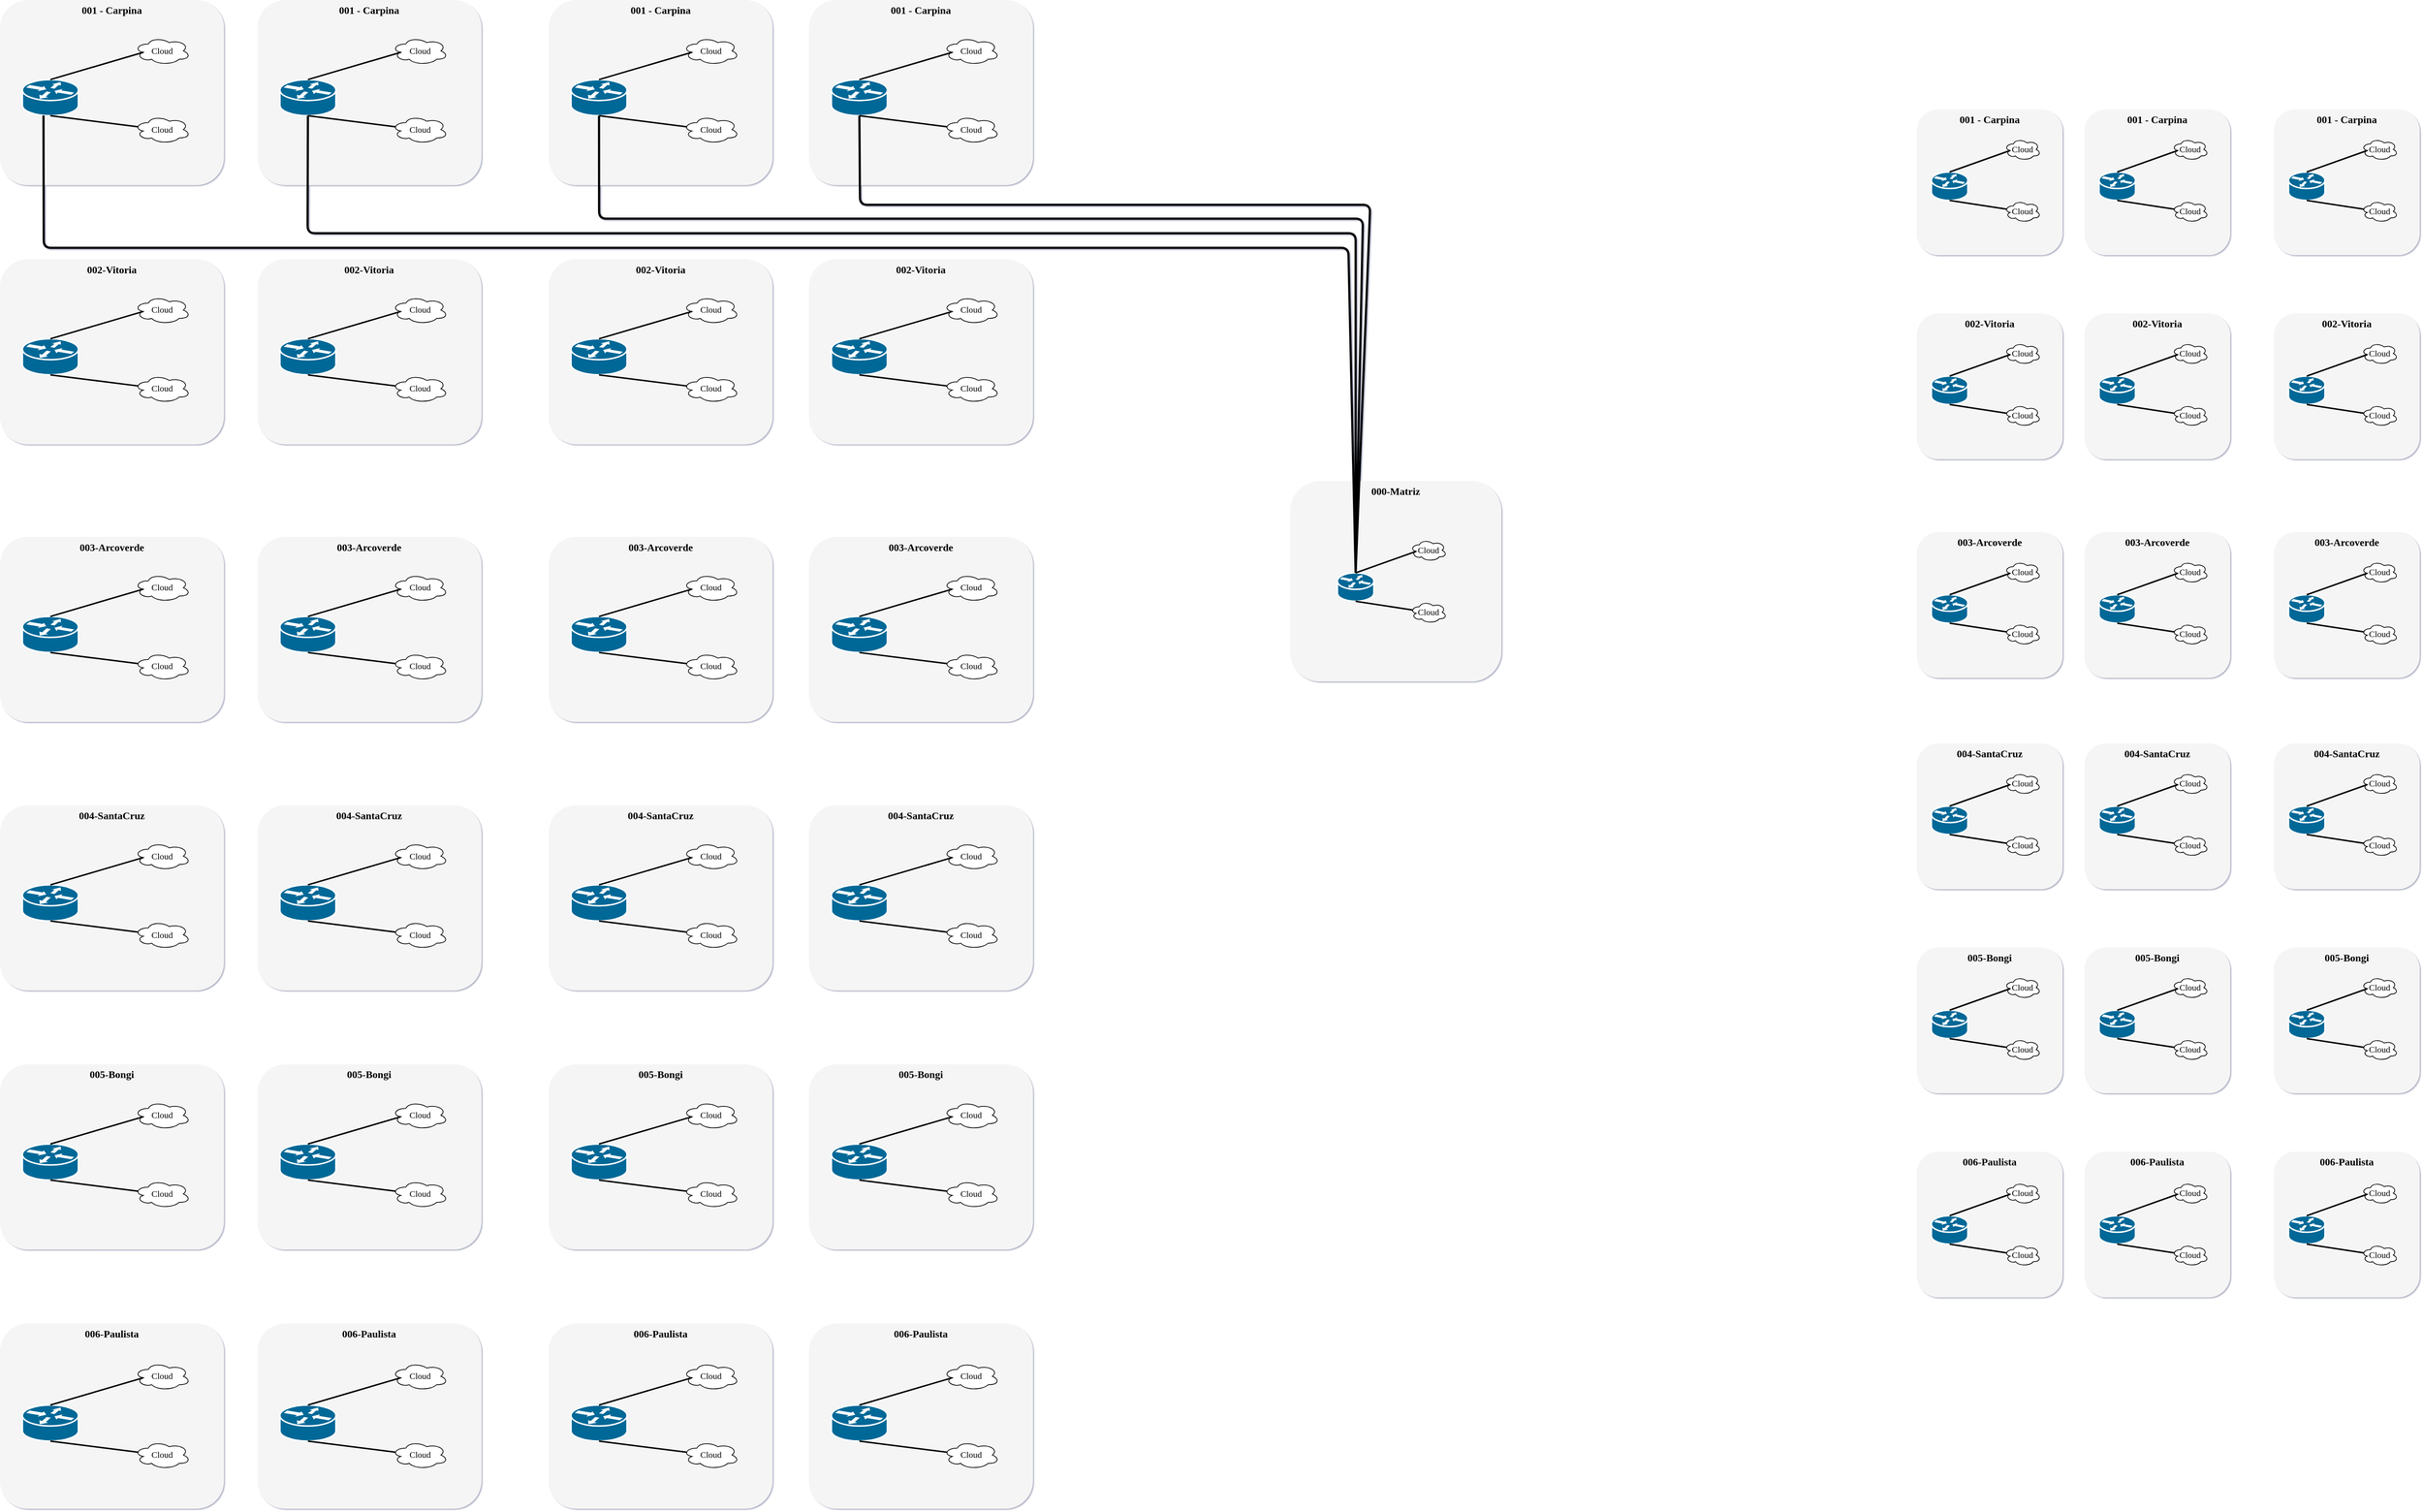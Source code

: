 <mxfile version="21.2.2" type="github">
  <diagram name="Page-1" id="c37626ed-c26b-45fb-9056-f9ebc6bb27b6">
    <mxGraphModel dx="3367" dy="1360" grid="1" gridSize="10" guides="1" tooltips="1" connect="1" arrows="1" fold="1" page="1" pageScale="1" pageWidth="1000" pageHeight="700" background="#ffffff" math="0" shadow="1">
      <root>
        <mxCell id="0" />
        <mxCell id="1" parent="0" />
        <mxCell id="DTtLAvjLUg3e7SLb6-8Q-80" value="000-Matriz" style="whiteSpace=wrap;html=1;rounded=1;shadow=0;comic=0;strokeWidth=1;fontFamily=Verdana;fontSize=14;fillColor=#f5f5f5;strokeColor=none;verticalAlign=top;fontStyle=1" vertex="1" parent="1">
          <mxGeometry x="820" y="670" width="290" height="275" as="geometry" />
        </mxCell>
        <mxCell id="DTtLAvjLUg3e7SLb6-8Q-81" value="Cloud" style="ellipse;shape=cloud;whiteSpace=wrap;html=1;rounded=1;shadow=0;comic=0;strokeWidth=1;fontFamily=Verdana;fontSize=12;" vertex="1" parent="1">
          <mxGeometry x="985" y="750" width="50" height="30" as="geometry" />
        </mxCell>
        <mxCell id="DTtLAvjLUg3e7SLb6-8Q-82" value="" style="shape=mxgraph.cisco.routers.router;html=1;dashed=0;fillColor=#036897;strokeColor=#ffffff;strokeWidth=2;verticalLabelPosition=bottom;verticalAlign=top;rounded=1;shadow=0;comic=0;fontFamily=Verdana;fontSize=12;" vertex="1" parent="1">
          <mxGeometry x="885" y="796" width="50" height="39" as="geometry" />
        </mxCell>
        <mxCell id="DTtLAvjLUg3e7SLb6-8Q-83" value="Cloud" style="ellipse;shape=cloud;whiteSpace=wrap;html=1;rounded=1;shadow=0;comic=0;strokeWidth=1;fontFamily=Verdana;fontSize=12;" vertex="1" parent="1">
          <mxGeometry x="985" y="835" width="50" height="30" as="geometry" />
        </mxCell>
        <mxCell id="DTtLAvjLUg3e7SLb6-8Q-84" style="edgeStyle=none;html=1;labelBackgroundColor=none;startFill=0;endArrow=none;endFill=0;strokeWidth=2;fontFamily=Verdana;fontSize=12;exitX=0.07;exitY=0.4;exitDx=0;exitDy=0;exitPerimeter=0;entryX=0.5;entryY=1;entryDx=0;entryDy=0;entryPerimeter=0;rounded=1;" edge="1" parent="1" source="DTtLAvjLUg3e7SLb6-8Q-83" target="DTtLAvjLUg3e7SLb6-8Q-82">
          <mxGeometry relative="1" as="geometry">
            <mxPoint x="1175" y="820" as="sourcePoint" />
            <mxPoint x="935" y="815" as="targetPoint" />
            <Array as="points" />
          </mxGeometry>
        </mxCell>
        <mxCell id="DTtLAvjLUg3e7SLb6-8Q-85" style="edgeStyle=none;html=1;labelBackgroundColor=none;startFill=0;endArrow=none;endFill=0;strokeWidth=2;fontFamily=Verdana;fontSize=12;entryX=0.5;entryY=0;entryDx=0;entryDy=0;entryPerimeter=0;exitX=0.16;exitY=0.55;exitDx=0;exitDy=0;exitPerimeter=0;rounded=1;" edge="1" parent="1" source="DTtLAvjLUg3e7SLb6-8Q-81" target="DTtLAvjLUg3e7SLb6-8Q-82">
          <mxGeometry relative="1" as="geometry">
            <mxPoint x="1014" y="784" as="sourcePoint" />
            <mxPoint x="895" y="770" as="targetPoint" />
            <Array as="points" />
          </mxGeometry>
        </mxCell>
        <mxCell id="DTtLAvjLUg3e7SLb6-8Q-163" value="001 - Carpina" style="whiteSpace=wrap;html=1;rounded=1;shadow=0;comic=0;strokeWidth=1;fontFamily=Verdana;fontSize=14;fillColor=#f5f5f5;strokeColor=none;verticalAlign=top;fontStyle=1" vertex="1" parent="1">
          <mxGeometry x="1680" y="160" width="200" height="200" as="geometry" />
        </mxCell>
        <mxCell id="DTtLAvjLUg3e7SLb6-8Q-164" value="Cloud" style="ellipse;shape=cloud;whiteSpace=wrap;html=1;rounded=1;shadow=0;comic=0;strokeWidth=1;fontFamily=Verdana;fontSize=12;" vertex="1" parent="1">
          <mxGeometry x="1800" y="200" width="50" height="30" as="geometry" />
        </mxCell>
        <mxCell id="DTtLAvjLUg3e7SLb6-8Q-165" value="" style="shape=mxgraph.cisco.routers.router;html=1;dashed=0;fillColor=#036897;strokeColor=#ffffff;strokeWidth=2;verticalLabelPosition=bottom;verticalAlign=top;rounded=1;shadow=0;comic=0;fontFamily=Verdana;fontSize=12;" vertex="1" parent="1">
          <mxGeometry x="1700" y="246" width="50" height="39" as="geometry" />
        </mxCell>
        <mxCell id="DTtLAvjLUg3e7SLb6-8Q-166" value="Cloud" style="ellipse;shape=cloud;whiteSpace=wrap;html=1;rounded=1;shadow=0;comic=0;strokeWidth=1;fontFamily=Verdana;fontSize=12;" vertex="1" parent="1">
          <mxGeometry x="1800" y="285" width="50" height="30" as="geometry" />
        </mxCell>
        <mxCell id="DTtLAvjLUg3e7SLb6-8Q-167" style="edgeStyle=none;html=1;labelBackgroundColor=none;startFill=0;endArrow=none;endFill=0;strokeWidth=2;fontFamily=Verdana;fontSize=12;exitX=0.07;exitY=0.4;exitDx=0;exitDy=0;exitPerimeter=0;entryX=0.5;entryY=1;entryDx=0;entryDy=0;entryPerimeter=0;rounded=1;" edge="1" parent="1" source="DTtLAvjLUg3e7SLb6-8Q-166" target="DTtLAvjLUg3e7SLb6-8Q-165">
          <mxGeometry relative="1" as="geometry">
            <mxPoint x="1990" y="270" as="sourcePoint" />
            <mxPoint x="1750" y="265" as="targetPoint" />
            <Array as="points" />
          </mxGeometry>
        </mxCell>
        <mxCell id="DTtLAvjLUg3e7SLb6-8Q-168" style="edgeStyle=none;html=1;labelBackgroundColor=none;startFill=0;endArrow=none;endFill=0;strokeWidth=2;fontFamily=Verdana;fontSize=12;entryX=0.5;entryY=0;entryDx=0;entryDy=0;entryPerimeter=0;exitX=0.16;exitY=0.55;exitDx=0;exitDy=0;exitPerimeter=0;rounded=1;" edge="1" parent="1" source="DTtLAvjLUg3e7SLb6-8Q-164" target="DTtLAvjLUg3e7SLb6-8Q-165">
          <mxGeometry relative="1" as="geometry">
            <mxPoint x="1829" y="234" as="sourcePoint" />
            <mxPoint x="1710" y="220" as="targetPoint" />
            <Array as="points" />
          </mxGeometry>
        </mxCell>
        <mxCell id="DTtLAvjLUg3e7SLb6-8Q-169" value="002-Vitoria" style="whiteSpace=wrap;html=1;rounded=1;shadow=0;comic=0;strokeWidth=1;fontFamily=Verdana;fontSize=14;fillColor=#f5f5f5;strokeColor=none;verticalAlign=top;fontStyle=1" vertex="1" parent="1">
          <mxGeometry x="1680" y="440" width="200" height="200" as="geometry" />
        </mxCell>
        <mxCell id="DTtLAvjLUg3e7SLb6-8Q-170" value="Cloud" style="ellipse;shape=cloud;whiteSpace=wrap;html=1;rounded=1;shadow=0;comic=0;strokeWidth=1;fontFamily=Verdana;fontSize=12;" vertex="1" parent="1">
          <mxGeometry x="1800" y="480" width="50" height="30" as="geometry" />
        </mxCell>
        <mxCell id="DTtLAvjLUg3e7SLb6-8Q-171" value="" style="shape=mxgraph.cisco.routers.router;html=1;dashed=0;fillColor=#036897;strokeColor=#ffffff;strokeWidth=2;verticalLabelPosition=bottom;verticalAlign=top;rounded=1;shadow=0;comic=0;fontFamily=Verdana;fontSize=12;" vertex="1" parent="1">
          <mxGeometry x="1700" y="526" width="50" height="39" as="geometry" />
        </mxCell>
        <mxCell id="DTtLAvjLUg3e7SLb6-8Q-172" value="Cloud" style="ellipse;shape=cloud;whiteSpace=wrap;html=1;rounded=1;shadow=0;comic=0;strokeWidth=1;fontFamily=Verdana;fontSize=12;" vertex="1" parent="1">
          <mxGeometry x="1800" y="565" width="50" height="30" as="geometry" />
        </mxCell>
        <mxCell id="DTtLAvjLUg3e7SLb6-8Q-173" style="edgeStyle=none;html=1;labelBackgroundColor=none;startFill=0;endArrow=none;endFill=0;strokeWidth=2;fontFamily=Verdana;fontSize=12;exitX=0.07;exitY=0.4;exitDx=0;exitDy=0;exitPerimeter=0;entryX=0.5;entryY=1;entryDx=0;entryDy=0;entryPerimeter=0;rounded=1;" edge="1" parent="1" source="DTtLAvjLUg3e7SLb6-8Q-172" target="DTtLAvjLUg3e7SLb6-8Q-171">
          <mxGeometry relative="1" as="geometry">
            <mxPoint x="1990" y="550" as="sourcePoint" />
            <mxPoint x="1750" y="545" as="targetPoint" />
            <Array as="points" />
          </mxGeometry>
        </mxCell>
        <mxCell id="DTtLAvjLUg3e7SLb6-8Q-174" style="edgeStyle=none;html=1;labelBackgroundColor=none;startFill=0;endArrow=none;endFill=0;strokeWidth=2;fontFamily=Verdana;fontSize=12;entryX=0.5;entryY=0;entryDx=0;entryDy=0;entryPerimeter=0;exitX=0.16;exitY=0.55;exitDx=0;exitDy=0;exitPerimeter=0;rounded=1;" edge="1" parent="1" source="DTtLAvjLUg3e7SLb6-8Q-170" target="DTtLAvjLUg3e7SLb6-8Q-171">
          <mxGeometry relative="1" as="geometry">
            <mxPoint x="1829" y="514" as="sourcePoint" />
            <mxPoint x="1710" y="500" as="targetPoint" />
            <Array as="points" />
          </mxGeometry>
        </mxCell>
        <mxCell id="DTtLAvjLUg3e7SLb6-8Q-175" value="003-Arcoverde" style="whiteSpace=wrap;html=1;rounded=1;shadow=0;comic=0;strokeWidth=1;fontFamily=Verdana;fontSize=14;fillColor=#f5f5f5;strokeColor=none;verticalAlign=top;fontStyle=1" vertex="1" parent="1">
          <mxGeometry x="1680" y="740" width="200" height="200" as="geometry" />
        </mxCell>
        <mxCell id="DTtLAvjLUg3e7SLb6-8Q-176" value="Cloud" style="ellipse;shape=cloud;whiteSpace=wrap;html=1;rounded=1;shadow=0;comic=0;strokeWidth=1;fontFamily=Verdana;fontSize=12;" vertex="1" parent="1">
          <mxGeometry x="1800" y="780" width="50" height="30" as="geometry" />
        </mxCell>
        <mxCell id="DTtLAvjLUg3e7SLb6-8Q-177" value="" style="shape=mxgraph.cisco.routers.router;html=1;dashed=0;fillColor=#036897;strokeColor=#ffffff;strokeWidth=2;verticalLabelPosition=bottom;verticalAlign=top;rounded=1;shadow=0;comic=0;fontFamily=Verdana;fontSize=12;" vertex="1" parent="1">
          <mxGeometry x="1700" y="826" width="50" height="39" as="geometry" />
        </mxCell>
        <mxCell id="DTtLAvjLUg3e7SLb6-8Q-178" value="Cloud" style="ellipse;shape=cloud;whiteSpace=wrap;html=1;rounded=1;shadow=0;comic=0;strokeWidth=1;fontFamily=Verdana;fontSize=12;" vertex="1" parent="1">
          <mxGeometry x="1800" y="865" width="50" height="30" as="geometry" />
        </mxCell>
        <mxCell id="DTtLAvjLUg3e7SLb6-8Q-179" style="edgeStyle=none;html=1;labelBackgroundColor=none;startFill=0;endArrow=none;endFill=0;strokeWidth=2;fontFamily=Verdana;fontSize=12;exitX=0.07;exitY=0.4;exitDx=0;exitDy=0;exitPerimeter=0;entryX=0.5;entryY=1;entryDx=0;entryDy=0;entryPerimeter=0;rounded=1;" edge="1" parent="1" source="DTtLAvjLUg3e7SLb6-8Q-178" target="DTtLAvjLUg3e7SLb6-8Q-177">
          <mxGeometry relative="1" as="geometry">
            <mxPoint x="1990" y="850" as="sourcePoint" />
            <mxPoint x="1750" y="845" as="targetPoint" />
            <Array as="points" />
          </mxGeometry>
        </mxCell>
        <mxCell id="DTtLAvjLUg3e7SLb6-8Q-180" style="edgeStyle=none;html=1;labelBackgroundColor=none;startFill=0;endArrow=none;endFill=0;strokeWidth=2;fontFamily=Verdana;fontSize=12;entryX=0.5;entryY=0;entryDx=0;entryDy=0;entryPerimeter=0;exitX=0.16;exitY=0.55;exitDx=0;exitDy=0;exitPerimeter=0;rounded=1;" edge="1" parent="1" source="DTtLAvjLUg3e7SLb6-8Q-176" target="DTtLAvjLUg3e7SLb6-8Q-177">
          <mxGeometry relative="1" as="geometry">
            <mxPoint x="1829" y="814" as="sourcePoint" />
            <mxPoint x="1710" y="800" as="targetPoint" />
            <Array as="points" />
          </mxGeometry>
        </mxCell>
        <mxCell id="DTtLAvjLUg3e7SLb6-8Q-181" value="004-SantaCruz" style="whiteSpace=wrap;html=1;rounded=1;shadow=0;comic=0;strokeWidth=1;fontFamily=Verdana;fontSize=14;fillColor=#f5f5f5;strokeColor=none;verticalAlign=top;fontStyle=1" vertex="1" parent="1">
          <mxGeometry x="1680" y="1030" width="200" height="200" as="geometry" />
        </mxCell>
        <mxCell id="DTtLAvjLUg3e7SLb6-8Q-182" value="Cloud" style="ellipse;shape=cloud;whiteSpace=wrap;html=1;rounded=1;shadow=0;comic=0;strokeWidth=1;fontFamily=Verdana;fontSize=12;" vertex="1" parent="1">
          <mxGeometry x="1800" y="1070" width="50" height="30" as="geometry" />
        </mxCell>
        <mxCell id="DTtLAvjLUg3e7SLb6-8Q-183" value="" style="shape=mxgraph.cisco.routers.router;html=1;dashed=0;fillColor=#036897;strokeColor=#ffffff;strokeWidth=2;verticalLabelPosition=bottom;verticalAlign=top;rounded=1;shadow=0;comic=0;fontFamily=Verdana;fontSize=12;" vertex="1" parent="1">
          <mxGeometry x="1700" y="1116" width="50" height="39" as="geometry" />
        </mxCell>
        <mxCell id="DTtLAvjLUg3e7SLb6-8Q-184" value="Cloud" style="ellipse;shape=cloud;whiteSpace=wrap;html=1;rounded=1;shadow=0;comic=0;strokeWidth=1;fontFamily=Verdana;fontSize=12;" vertex="1" parent="1">
          <mxGeometry x="1800" y="1155" width="50" height="30" as="geometry" />
        </mxCell>
        <mxCell id="DTtLAvjLUg3e7SLb6-8Q-185" style="edgeStyle=none;html=1;labelBackgroundColor=none;startFill=0;endArrow=none;endFill=0;strokeWidth=2;fontFamily=Verdana;fontSize=12;exitX=0.07;exitY=0.4;exitDx=0;exitDy=0;exitPerimeter=0;entryX=0.5;entryY=1;entryDx=0;entryDy=0;entryPerimeter=0;rounded=1;" edge="1" parent="1" source="DTtLAvjLUg3e7SLb6-8Q-184" target="DTtLAvjLUg3e7SLb6-8Q-183">
          <mxGeometry relative="1" as="geometry">
            <mxPoint x="1990" y="1140" as="sourcePoint" />
            <mxPoint x="1750" y="1135" as="targetPoint" />
            <Array as="points" />
          </mxGeometry>
        </mxCell>
        <mxCell id="DTtLAvjLUg3e7SLb6-8Q-186" style="edgeStyle=none;html=1;labelBackgroundColor=none;startFill=0;endArrow=none;endFill=0;strokeWidth=2;fontFamily=Verdana;fontSize=12;entryX=0.5;entryY=0;entryDx=0;entryDy=0;entryPerimeter=0;exitX=0.16;exitY=0.55;exitDx=0;exitDy=0;exitPerimeter=0;rounded=1;" edge="1" parent="1" source="DTtLAvjLUg3e7SLb6-8Q-182" target="DTtLAvjLUg3e7SLb6-8Q-183">
          <mxGeometry relative="1" as="geometry">
            <mxPoint x="1829" y="1104" as="sourcePoint" />
            <mxPoint x="1710" y="1090" as="targetPoint" />
            <Array as="points" />
          </mxGeometry>
        </mxCell>
        <mxCell id="DTtLAvjLUg3e7SLb6-8Q-187" value="005-Bongi" style="whiteSpace=wrap;html=1;rounded=1;shadow=0;comic=0;strokeWidth=1;fontFamily=Verdana;fontSize=14;fillColor=#f5f5f5;strokeColor=none;verticalAlign=top;fontStyle=1" vertex="1" parent="1">
          <mxGeometry x="1680" y="1310" width="200" height="200" as="geometry" />
        </mxCell>
        <mxCell id="DTtLAvjLUg3e7SLb6-8Q-188" value="Cloud" style="ellipse;shape=cloud;whiteSpace=wrap;html=1;rounded=1;shadow=0;comic=0;strokeWidth=1;fontFamily=Verdana;fontSize=12;" vertex="1" parent="1">
          <mxGeometry x="1800" y="1350" width="50" height="30" as="geometry" />
        </mxCell>
        <mxCell id="DTtLAvjLUg3e7SLb6-8Q-189" value="" style="shape=mxgraph.cisco.routers.router;html=1;dashed=0;fillColor=#036897;strokeColor=#ffffff;strokeWidth=2;verticalLabelPosition=bottom;verticalAlign=top;rounded=1;shadow=0;comic=0;fontFamily=Verdana;fontSize=12;" vertex="1" parent="1">
          <mxGeometry x="1700" y="1396" width="50" height="39" as="geometry" />
        </mxCell>
        <mxCell id="DTtLAvjLUg3e7SLb6-8Q-190" value="Cloud" style="ellipse;shape=cloud;whiteSpace=wrap;html=1;rounded=1;shadow=0;comic=0;strokeWidth=1;fontFamily=Verdana;fontSize=12;" vertex="1" parent="1">
          <mxGeometry x="1800" y="1435" width="50" height="30" as="geometry" />
        </mxCell>
        <mxCell id="DTtLAvjLUg3e7SLb6-8Q-191" style="edgeStyle=none;html=1;labelBackgroundColor=none;startFill=0;endArrow=none;endFill=0;strokeWidth=2;fontFamily=Verdana;fontSize=12;exitX=0.07;exitY=0.4;exitDx=0;exitDy=0;exitPerimeter=0;entryX=0.5;entryY=1;entryDx=0;entryDy=0;entryPerimeter=0;rounded=1;" edge="1" parent="1" source="DTtLAvjLUg3e7SLb6-8Q-190" target="DTtLAvjLUg3e7SLb6-8Q-189">
          <mxGeometry relative="1" as="geometry">
            <mxPoint x="1990" y="1420" as="sourcePoint" />
            <mxPoint x="1750" y="1415" as="targetPoint" />
            <Array as="points" />
          </mxGeometry>
        </mxCell>
        <mxCell id="DTtLAvjLUg3e7SLb6-8Q-192" style="edgeStyle=none;html=1;labelBackgroundColor=none;startFill=0;endArrow=none;endFill=0;strokeWidth=2;fontFamily=Verdana;fontSize=12;entryX=0.5;entryY=0;entryDx=0;entryDy=0;entryPerimeter=0;exitX=0.16;exitY=0.55;exitDx=0;exitDy=0;exitPerimeter=0;rounded=1;" edge="1" parent="1" source="DTtLAvjLUg3e7SLb6-8Q-188" target="DTtLAvjLUg3e7SLb6-8Q-189">
          <mxGeometry relative="1" as="geometry">
            <mxPoint x="1829" y="1384" as="sourcePoint" />
            <mxPoint x="1710" y="1370" as="targetPoint" />
            <Array as="points" />
          </mxGeometry>
        </mxCell>
        <mxCell id="DTtLAvjLUg3e7SLb6-8Q-193" value="006-Paulista" style="whiteSpace=wrap;html=1;rounded=1;shadow=0;comic=0;strokeWidth=1;fontFamily=Verdana;fontSize=14;fillColor=#f5f5f5;strokeColor=none;verticalAlign=top;fontStyle=1" vertex="1" parent="1">
          <mxGeometry x="1680" y="1590" width="200" height="200" as="geometry" />
        </mxCell>
        <mxCell id="DTtLAvjLUg3e7SLb6-8Q-194" value="Cloud" style="ellipse;shape=cloud;whiteSpace=wrap;html=1;rounded=1;shadow=0;comic=0;strokeWidth=1;fontFamily=Verdana;fontSize=12;" vertex="1" parent="1">
          <mxGeometry x="1800" y="1632" width="50" height="30" as="geometry" />
        </mxCell>
        <mxCell id="DTtLAvjLUg3e7SLb6-8Q-195" value="" style="shape=mxgraph.cisco.routers.router;html=1;dashed=0;fillColor=#036897;strokeColor=#ffffff;strokeWidth=2;verticalLabelPosition=bottom;verticalAlign=top;rounded=1;shadow=0;comic=0;fontFamily=Verdana;fontSize=12;" vertex="1" parent="1">
          <mxGeometry x="1700" y="1678" width="50" height="39" as="geometry" />
        </mxCell>
        <mxCell id="DTtLAvjLUg3e7SLb6-8Q-196" value="Cloud" style="ellipse;shape=cloud;whiteSpace=wrap;html=1;rounded=1;shadow=0;comic=0;strokeWidth=1;fontFamily=Verdana;fontSize=12;" vertex="1" parent="1">
          <mxGeometry x="1800" y="1717" width="50" height="30" as="geometry" />
        </mxCell>
        <mxCell id="DTtLAvjLUg3e7SLb6-8Q-197" style="edgeStyle=none;html=1;labelBackgroundColor=none;startFill=0;endArrow=none;endFill=0;strokeWidth=2;fontFamily=Verdana;fontSize=12;exitX=0.07;exitY=0.4;exitDx=0;exitDy=0;exitPerimeter=0;entryX=0.5;entryY=1;entryDx=0;entryDy=0;entryPerimeter=0;rounded=1;" edge="1" parent="1" source="DTtLAvjLUg3e7SLb6-8Q-196" target="DTtLAvjLUg3e7SLb6-8Q-195">
          <mxGeometry relative="1" as="geometry">
            <mxPoint x="1990" y="1702" as="sourcePoint" />
            <mxPoint x="1750" y="1697" as="targetPoint" />
            <Array as="points" />
          </mxGeometry>
        </mxCell>
        <mxCell id="DTtLAvjLUg3e7SLb6-8Q-198" style="edgeStyle=none;html=1;labelBackgroundColor=none;startFill=0;endArrow=none;endFill=0;strokeWidth=2;fontFamily=Verdana;fontSize=12;entryX=0.5;entryY=0;entryDx=0;entryDy=0;entryPerimeter=0;exitX=0.16;exitY=0.55;exitDx=0;exitDy=0;exitPerimeter=0;rounded=1;" edge="1" parent="1" source="DTtLAvjLUg3e7SLb6-8Q-194" target="DTtLAvjLUg3e7SLb6-8Q-195">
          <mxGeometry relative="1" as="geometry">
            <mxPoint x="1829" y="1666" as="sourcePoint" />
            <mxPoint x="1710" y="1652" as="targetPoint" />
            <Array as="points" />
          </mxGeometry>
        </mxCell>
        <mxCell id="DTtLAvjLUg3e7SLb6-8Q-199" value="001 - Carpina" style="whiteSpace=wrap;html=1;rounded=1;shadow=0;comic=0;strokeWidth=1;fontFamily=Verdana;fontSize=14;fillColor=#f5f5f5;strokeColor=none;verticalAlign=top;fontStyle=1" vertex="1" parent="1">
          <mxGeometry x="1910" y="160" width="200" height="200" as="geometry" />
        </mxCell>
        <mxCell id="DTtLAvjLUg3e7SLb6-8Q-200" value="Cloud" style="ellipse;shape=cloud;whiteSpace=wrap;html=1;rounded=1;shadow=0;comic=0;strokeWidth=1;fontFamily=Verdana;fontSize=12;" vertex="1" parent="1">
          <mxGeometry x="2030" y="200" width="50" height="30" as="geometry" />
        </mxCell>
        <mxCell id="DTtLAvjLUg3e7SLb6-8Q-201" value="" style="shape=mxgraph.cisco.routers.router;html=1;dashed=0;fillColor=#036897;strokeColor=#ffffff;strokeWidth=2;verticalLabelPosition=bottom;verticalAlign=top;rounded=1;shadow=0;comic=0;fontFamily=Verdana;fontSize=12;" vertex="1" parent="1">
          <mxGeometry x="1930" y="246" width="50" height="39" as="geometry" />
        </mxCell>
        <mxCell id="DTtLAvjLUg3e7SLb6-8Q-202" value="Cloud" style="ellipse;shape=cloud;whiteSpace=wrap;html=1;rounded=1;shadow=0;comic=0;strokeWidth=1;fontFamily=Verdana;fontSize=12;" vertex="1" parent="1">
          <mxGeometry x="2030" y="285" width="50" height="30" as="geometry" />
        </mxCell>
        <mxCell id="DTtLAvjLUg3e7SLb6-8Q-203" style="edgeStyle=none;html=1;labelBackgroundColor=none;startFill=0;endArrow=none;endFill=0;strokeWidth=2;fontFamily=Verdana;fontSize=12;exitX=0.07;exitY=0.4;exitDx=0;exitDy=0;exitPerimeter=0;entryX=0.5;entryY=1;entryDx=0;entryDy=0;entryPerimeter=0;rounded=1;" edge="1" parent="1" source="DTtLAvjLUg3e7SLb6-8Q-202" target="DTtLAvjLUg3e7SLb6-8Q-201">
          <mxGeometry relative="1" as="geometry">
            <mxPoint x="2220" y="270" as="sourcePoint" />
            <mxPoint x="1980" y="265" as="targetPoint" />
            <Array as="points" />
          </mxGeometry>
        </mxCell>
        <mxCell id="DTtLAvjLUg3e7SLb6-8Q-204" style="edgeStyle=none;html=1;labelBackgroundColor=none;startFill=0;endArrow=none;endFill=0;strokeWidth=2;fontFamily=Verdana;fontSize=12;entryX=0.5;entryY=0;entryDx=0;entryDy=0;entryPerimeter=0;exitX=0.16;exitY=0.55;exitDx=0;exitDy=0;exitPerimeter=0;rounded=1;" edge="1" parent="1" source="DTtLAvjLUg3e7SLb6-8Q-200" target="DTtLAvjLUg3e7SLb6-8Q-201">
          <mxGeometry relative="1" as="geometry">
            <mxPoint x="2059" y="234" as="sourcePoint" />
            <mxPoint x="1940" y="220" as="targetPoint" />
            <Array as="points" />
          </mxGeometry>
        </mxCell>
        <mxCell id="DTtLAvjLUg3e7SLb6-8Q-205" value="002-Vitoria" style="whiteSpace=wrap;html=1;rounded=1;shadow=0;comic=0;strokeWidth=1;fontFamily=Verdana;fontSize=14;fillColor=#f5f5f5;strokeColor=none;verticalAlign=top;fontStyle=1" vertex="1" parent="1">
          <mxGeometry x="1910" y="440" width="200" height="200" as="geometry" />
        </mxCell>
        <mxCell id="DTtLAvjLUg3e7SLb6-8Q-206" value="Cloud" style="ellipse;shape=cloud;whiteSpace=wrap;html=1;rounded=1;shadow=0;comic=0;strokeWidth=1;fontFamily=Verdana;fontSize=12;" vertex="1" parent="1">
          <mxGeometry x="2030" y="480" width="50" height="30" as="geometry" />
        </mxCell>
        <mxCell id="DTtLAvjLUg3e7SLb6-8Q-207" value="" style="shape=mxgraph.cisco.routers.router;html=1;dashed=0;fillColor=#036897;strokeColor=#ffffff;strokeWidth=2;verticalLabelPosition=bottom;verticalAlign=top;rounded=1;shadow=0;comic=0;fontFamily=Verdana;fontSize=12;" vertex="1" parent="1">
          <mxGeometry x="1930" y="526" width="50" height="39" as="geometry" />
        </mxCell>
        <mxCell id="DTtLAvjLUg3e7SLb6-8Q-208" value="Cloud" style="ellipse;shape=cloud;whiteSpace=wrap;html=1;rounded=1;shadow=0;comic=0;strokeWidth=1;fontFamily=Verdana;fontSize=12;" vertex="1" parent="1">
          <mxGeometry x="2030" y="565" width="50" height="30" as="geometry" />
        </mxCell>
        <mxCell id="DTtLAvjLUg3e7SLb6-8Q-209" style="edgeStyle=none;html=1;labelBackgroundColor=none;startFill=0;endArrow=none;endFill=0;strokeWidth=2;fontFamily=Verdana;fontSize=12;exitX=0.07;exitY=0.4;exitDx=0;exitDy=0;exitPerimeter=0;entryX=0.5;entryY=1;entryDx=0;entryDy=0;entryPerimeter=0;rounded=1;" edge="1" parent="1" source="DTtLAvjLUg3e7SLb6-8Q-208" target="DTtLAvjLUg3e7SLb6-8Q-207">
          <mxGeometry relative="1" as="geometry">
            <mxPoint x="2220" y="550" as="sourcePoint" />
            <mxPoint x="1980" y="545" as="targetPoint" />
            <Array as="points" />
          </mxGeometry>
        </mxCell>
        <mxCell id="DTtLAvjLUg3e7SLb6-8Q-210" style="edgeStyle=none;html=1;labelBackgroundColor=none;startFill=0;endArrow=none;endFill=0;strokeWidth=2;fontFamily=Verdana;fontSize=12;entryX=0.5;entryY=0;entryDx=0;entryDy=0;entryPerimeter=0;exitX=0.16;exitY=0.55;exitDx=0;exitDy=0;exitPerimeter=0;rounded=1;" edge="1" parent="1" source="DTtLAvjLUg3e7SLb6-8Q-206" target="DTtLAvjLUg3e7SLb6-8Q-207">
          <mxGeometry relative="1" as="geometry">
            <mxPoint x="2059" y="514" as="sourcePoint" />
            <mxPoint x="1940" y="500" as="targetPoint" />
            <Array as="points" />
          </mxGeometry>
        </mxCell>
        <mxCell id="DTtLAvjLUg3e7SLb6-8Q-211" value="003-Arcoverde" style="whiteSpace=wrap;html=1;rounded=1;shadow=0;comic=0;strokeWidth=1;fontFamily=Verdana;fontSize=14;fillColor=#f5f5f5;strokeColor=none;verticalAlign=top;fontStyle=1" vertex="1" parent="1">
          <mxGeometry x="1910" y="740" width="200" height="200" as="geometry" />
        </mxCell>
        <mxCell id="DTtLAvjLUg3e7SLb6-8Q-212" value="Cloud" style="ellipse;shape=cloud;whiteSpace=wrap;html=1;rounded=1;shadow=0;comic=0;strokeWidth=1;fontFamily=Verdana;fontSize=12;" vertex="1" parent="1">
          <mxGeometry x="2030" y="780" width="50" height="30" as="geometry" />
        </mxCell>
        <mxCell id="DTtLAvjLUg3e7SLb6-8Q-213" value="" style="shape=mxgraph.cisco.routers.router;html=1;dashed=0;fillColor=#036897;strokeColor=#ffffff;strokeWidth=2;verticalLabelPosition=bottom;verticalAlign=top;rounded=1;shadow=0;comic=0;fontFamily=Verdana;fontSize=12;" vertex="1" parent="1">
          <mxGeometry x="1930" y="826" width="50" height="39" as="geometry" />
        </mxCell>
        <mxCell id="DTtLAvjLUg3e7SLb6-8Q-214" value="Cloud" style="ellipse;shape=cloud;whiteSpace=wrap;html=1;rounded=1;shadow=0;comic=0;strokeWidth=1;fontFamily=Verdana;fontSize=12;" vertex="1" parent="1">
          <mxGeometry x="2030" y="865" width="50" height="30" as="geometry" />
        </mxCell>
        <mxCell id="DTtLAvjLUg3e7SLb6-8Q-215" style="edgeStyle=none;html=1;labelBackgroundColor=none;startFill=0;endArrow=none;endFill=0;strokeWidth=2;fontFamily=Verdana;fontSize=12;exitX=0.07;exitY=0.4;exitDx=0;exitDy=0;exitPerimeter=0;entryX=0.5;entryY=1;entryDx=0;entryDy=0;entryPerimeter=0;rounded=1;" edge="1" parent="1" source="DTtLAvjLUg3e7SLb6-8Q-214" target="DTtLAvjLUg3e7SLb6-8Q-213">
          <mxGeometry relative="1" as="geometry">
            <mxPoint x="2220" y="850" as="sourcePoint" />
            <mxPoint x="1980" y="845" as="targetPoint" />
            <Array as="points" />
          </mxGeometry>
        </mxCell>
        <mxCell id="DTtLAvjLUg3e7SLb6-8Q-216" style="edgeStyle=none;html=1;labelBackgroundColor=none;startFill=0;endArrow=none;endFill=0;strokeWidth=2;fontFamily=Verdana;fontSize=12;entryX=0.5;entryY=0;entryDx=0;entryDy=0;entryPerimeter=0;exitX=0.16;exitY=0.55;exitDx=0;exitDy=0;exitPerimeter=0;rounded=1;" edge="1" parent="1" source="DTtLAvjLUg3e7SLb6-8Q-212" target="DTtLAvjLUg3e7SLb6-8Q-213">
          <mxGeometry relative="1" as="geometry">
            <mxPoint x="2059" y="814" as="sourcePoint" />
            <mxPoint x="1940" y="800" as="targetPoint" />
            <Array as="points" />
          </mxGeometry>
        </mxCell>
        <mxCell id="DTtLAvjLUg3e7SLb6-8Q-217" value="004-SantaCruz" style="whiteSpace=wrap;html=1;rounded=1;shadow=0;comic=0;strokeWidth=1;fontFamily=Verdana;fontSize=14;fillColor=#f5f5f5;strokeColor=none;verticalAlign=top;fontStyle=1" vertex="1" parent="1">
          <mxGeometry x="1910" y="1030" width="200" height="200" as="geometry" />
        </mxCell>
        <mxCell id="DTtLAvjLUg3e7SLb6-8Q-218" value="Cloud" style="ellipse;shape=cloud;whiteSpace=wrap;html=1;rounded=1;shadow=0;comic=0;strokeWidth=1;fontFamily=Verdana;fontSize=12;" vertex="1" parent="1">
          <mxGeometry x="2030" y="1070" width="50" height="30" as="geometry" />
        </mxCell>
        <mxCell id="DTtLAvjLUg3e7SLb6-8Q-219" value="" style="shape=mxgraph.cisco.routers.router;html=1;dashed=0;fillColor=#036897;strokeColor=#ffffff;strokeWidth=2;verticalLabelPosition=bottom;verticalAlign=top;rounded=1;shadow=0;comic=0;fontFamily=Verdana;fontSize=12;" vertex="1" parent="1">
          <mxGeometry x="1930" y="1116" width="50" height="39" as="geometry" />
        </mxCell>
        <mxCell id="DTtLAvjLUg3e7SLb6-8Q-220" value="Cloud" style="ellipse;shape=cloud;whiteSpace=wrap;html=1;rounded=1;shadow=0;comic=0;strokeWidth=1;fontFamily=Verdana;fontSize=12;" vertex="1" parent="1">
          <mxGeometry x="2030" y="1155" width="50" height="30" as="geometry" />
        </mxCell>
        <mxCell id="DTtLAvjLUg3e7SLb6-8Q-221" style="edgeStyle=none;html=1;labelBackgroundColor=none;startFill=0;endArrow=none;endFill=0;strokeWidth=2;fontFamily=Verdana;fontSize=12;exitX=0.07;exitY=0.4;exitDx=0;exitDy=0;exitPerimeter=0;entryX=0.5;entryY=1;entryDx=0;entryDy=0;entryPerimeter=0;rounded=1;" edge="1" parent="1" source="DTtLAvjLUg3e7SLb6-8Q-220" target="DTtLAvjLUg3e7SLb6-8Q-219">
          <mxGeometry relative="1" as="geometry">
            <mxPoint x="2220" y="1140" as="sourcePoint" />
            <mxPoint x="1980" y="1135" as="targetPoint" />
            <Array as="points" />
          </mxGeometry>
        </mxCell>
        <mxCell id="DTtLAvjLUg3e7SLb6-8Q-222" style="edgeStyle=none;html=1;labelBackgroundColor=none;startFill=0;endArrow=none;endFill=0;strokeWidth=2;fontFamily=Verdana;fontSize=12;entryX=0.5;entryY=0;entryDx=0;entryDy=0;entryPerimeter=0;exitX=0.16;exitY=0.55;exitDx=0;exitDy=0;exitPerimeter=0;rounded=1;" edge="1" parent="1" source="DTtLAvjLUg3e7SLb6-8Q-218" target="DTtLAvjLUg3e7SLb6-8Q-219">
          <mxGeometry relative="1" as="geometry">
            <mxPoint x="2059" y="1104" as="sourcePoint" />
            <mxPoint x="1940" y="1090" as="targetPoint" />
            <Array as="points" />
          </mxGeometry>
        </mxCell>
        <mxCell id="DTtLAvjLUg3e7SLb6-8Q-223" value="005-Bongi" style="whiteSpace=wrap;html=1;rounded=1;shadow=0;comic=0;strokeWidth=1;fontFamily=Verdana;fontSize=14;fillColor=#f5f5f5;strokeColor=none;verticalAlign=top;fontStyle=1" vertex="1" parent="1">
          <mxGeometry x="1910" y="1310" width="200" height="200" as="geometry" />
        </mxCell>
        <mxCell id="DTtLAvjLUg3e7SLb6-8Q-224" value="Cloud" style="ellipse;shape=cloud;whiteSpace=wrap;html=1;rounded=1;shadow=0;comic=0;strokeWidth=1;fontFamily=Verdana;fontSize=12;" vertex="1" parent="1">
          <mxGeometry x="2030" y="1350" width="50" height="30" as="geometry" />
        </mxCell>
        <mxCell id="DTtLAvjLUg3e7SLb6-8Q-225" value="" style="shape=mxgraph.cisco.routers.router;html=1;dashed=0;fillColor=#036897;strokeColor=#ffffff;strokeWidth=2;verticalLabelPosition=bottom;verticalAlign=top;rounded=1;shadow=0;comic=0;fontFamily=Verdana;fontSize=12;" vertex="1" parent="1">
          <mxGeometry x="1930" y="1396" width="50" height="39" as="geometry" />
        </mxCell>
        <mxCell id="DTtLAvjLUg3e7SLb6-8Q-226" value="Cloud" style="ellipse;shape=cloud;whiteSpace=wrap;html=1;rounded=1;shadow=0;comic=0;strokeWidth=1;fontFamily=Verdana;fontSize=12;" vertex="1" parent="1">
          <mxGeometry x="2030" y="1435" width="50" height="30" as="geometry" />
        </mxCell>
        <mxCell id="DTtLAvjLUg3e7SLb6-8Q-227" style="edgeStyle=none;html=1;labelBackgroundColor=none;startFill=0;endArrow=none;endFill=0;strokeWidth=2;fontFamily=Verdana;fontSize=12;exitX=0.07;exitY=0.4;exitDx=0;exitDy=0;exitPerimeter=0;entryX=0.5;entryY=1;entryDx=0;entryDy=0;entryPerimeter=0;rounded=1;" edge="1" parent="1" source="DTtLAvjLUg3e7SLb6-8Q-226" target="DTtLAvjLUg3e7SLb6-8Q-225">
          <mxGeometry relative="1" as="geometry">
            <mxPoint x="2220" y="1420" as="sourcePoint" />
            <mxPoint x="1980" y="1415" as="targetPoint" />
            <Array as="points" />
          </mxGeometry>
        </mxCell>
        <mxCell id="DTtLAvjLUg3e7SLb6-8Q-228" style="edgeStyle=none;html=1;labelBackgroundColor=none;startFill=0;endArrow=none;endFill=0;strokeWidth=2;fontFamily=Verdana;fontSize=12;entryX=0.5;entryY=0;entryDx=0;entryDy=0;entryPerimeter=0;exitX=0.16;exitY=0.55;exitDx=0;exitDy=0;exitPerimeter=0;rounded=1;" edge="1" parent="1" source="DTtLAvjLUg3e7SLb6-8Q-224" target="DTtLAvjLUg3e7SLb6-8Q-225">
          <mxGeometry relative="1" as="geometry">
            <mxPoint x="2059" y="1384" as="sourcePoint" />
            <mxPoint x="1940" y="1370" as="targetPoint" />
            <Array as="points" />
          </mxGeometry>
        </mxCell>
        <mxCell id="DTtLAvjLUg3e7SLb6-8Q-229" value="006-Paulista" style="whiteSpace=wrap;html=1;rounded=1;shadow=0;comic=0;strokeWidth=1;fontFamily=Verdana;fontSize=14;fillColor=#f5f5f5;strokeColor=none;verticalAlign=top;fontStyle=1" vertex="1" parent="1">
          <mxGeometry x="1910" y="1590" width="200" height="200" as="geometry" />
        </mxCell>
        <mxCell id="DTtLAvjLUg3e7SLb6-8Q-230" value="Cloud" style="ellipse;shape=cloud;whiteSpace=wrap;html=1;rounded=1;shadow=0;comic=0;strokeWidth=1;fontFamily=Verdana;fontSize=12;" vertex="1" parent="1">
          <mxGeometry x="2030" y="1632" width="50" height="30" as="geometry" />
        </mxCell>
        <mxCell id="DTtLAvjLUg3e7SLb6-8Q-231" value="" style="shape=mxgraph.cisco.routers.router;html=1;dashed=0;fillColor=#036897;strokeColor=#ffffff;strokeWidth=2;verticalLabelPosition=bottom;verticalAlign=top;rounded=1;shadow=0;comic=0;fontFamily=Verdana;fontSize=12;" vertex="1" parent="1">
          <mxGeometry x="1930" y="1678" width="50" height="39" as="geometry" />
        </mxCell>
        <mxCell id="DTtLAvjLUg3e7SLb6-8Q-232" value="Cloud" style="ellipse;shape=cloud;whiteSpace=wrap;html=1;rounded=1;shadow=0;comic=0;strokeWidth=1;fontFamily=Verdana;fontSize=12;" vertex="1" parent="1">
          <mxGeometry x="2030" y="1717" width="50" height="30" as="geometry" />
        </mxCell>
        <mxCell id="DTtLAvjLUg3e7SLb6-8Q-233" style="edgeStyle=none;html=1;labelBackgroundColor=none;startFill=0;endArrow=none;endFill=0;strokeWidth=2;fontFamily=Verdana;fontSize=12;exitX=0.07;exitY=0.4;exitDx=0;exitDy=0;exitPerimeter=0;entryX=0.5;entryY=1;entryDx=0;entryDy=0;entryPerimeter=0;rounded=1;" edge="1" parent="1" source="DTtLAvjLUg3e7SLb6-8Q-232" target="DTtLAvjLUg3e7SLb6-8Q-231">
          <mxGeometry relative="1" as="geometry">
            <mxPoint x="2220" y="1702" as="sourcePoint" />
            <mxPoint x="1980" y="1697" as="targetPoint" />
            <Array as="points" />
          </mxGeometry>
        </mxCell>
        <mxCell id="DTtLAvjLUg3e7SLb6-8Q-234" style="edgeStyle=none;html=1;labelBackgroundColor=none;startFill=0;endArrow=none;endFill=0;strokeWidth=2;fontFamily=Verdana;fontSize=12;entryX=0.5;entryY=0;entryDx=0;entryDy=0;entryPerimeter=0;exitX=0.16;exitY=0.55;exitDx=0;exitDy=0;exitPerimeter=0;rounded=1;" edge="1" parent="1" source="DTtLAvjLUg3e7SLb6-8Q-230" target="DTtLAvjLUg3e7SLb6-8Q-231">
          <mxGeometry relative="1" as="geometry">
            <mxPoint x="2059" y="1666" as="sourcePoint" />
            <mxPoint x="1940" y="1652" as="targetPoint" />
            <Array as="points" />
          </mxGeometry>
        </mxCell>
        <mxCell id="DTtLAvjLUg3e7SLb6-8Q-235" value="001 - Carpina" style="whiteSpace=wrap;html=1;rounded=1;shadow=0;comic=0;strokeWidth=1;fontFamily=Verdana;fontSize=14;fillColor=#f5f5f5;strokeColor=none;verticalAlign=top;fontStyle=1" vertex="1" parent="1">
          <mxGeometry x="2170" y="160" width="200" height="200" as="geometry" />
        </mxCell>
        <mxCell id="DTtLAvjLUg3e7SLb6-8Q-236" value="Cloud" style="ellipse;shape=cloud;whiteSpace=wrap;html=1;rounded=1;shadow=0;comic=0;strokeWidth=1;fontFamily=Verdana;fontSize=12;" vertex="1" parent="1">
          <mxGeometry x="2290" y="200" width="50" height="30" as="geometry" />
        </mxCell>
        <mxCell id="DTtLAvjLUg3e7SLb6-8Q-237" value="" style="shape=mxgraph.cisco.routers.router;html=1;dashed=0;fillColor=#036897;strokeColor=#ffffff;strokeWidth=2;verticalLabelPosition=bottom;verticalAlign=top;rounded=1;shadow=0;comic=0;fontFamily=Verdana;fontSize=12;" vertex="1" parent="1">
          <mxGeometry x="2190" y="246" width="50" height="39" as="geometry" />
        </mxCell>
        <mxCell id="DTtLAvjLUg3e7SLb6-8Q-238" value="Cloud" style="ellipse;shape=cloud;whiteSpace=wrap;html=1;rounded=1;shadow=0;comic=0;strokeWidth=1;fontFamily=Verdana;fontSize=12;" vertex="1" parent="1">
          <mxGeometry x="2290" y="285" width="50" height="30" as="geometry" />
        </mxCell>
        <mxCell id="DTtLAvjLUg3e7SLb6-8Q-239" style="edgeStyle=none;html=1;labelBackgroundColor=none;startFill=0;endArrow=none;endFill=0;strokeWidth=2;fontFamily=Verdana;fontSize=12;exitX=0.07;exitY=0.4;exitDx=0;exitDy=0;exitPerimeter=0;entryX=0.5;entryY=1;entryDx=0;entryDy=0;entryPerimeter=0;rounded=1;" edge="1" parent="1" source="DTtLAvjLUg3e7SLb6-8Q-238" target="DTtLAvjLUg3e7SLb6-8Q-237">
          <mxGeometry relative="1" as="geometry">
            <mxPoint x="2480" y="270" as="sourcePoint" />
            <mxPoint x="2240" y="265" as="targetPoint" />
            <Array as="points" />
          </mxGeometry>
        </mxCell>
        <mxCell id="DTtLAvjLUg3e7SLb6-8Q-240" style="edgeStyle=none;html=1;labelBackgroundColor=none;startFill=0;endArrow=none;endFill=0;strokeWidth=2;fontFamily=Verdana;fontSize=12;entryX=0.5;entryY=0;entryDx=0;entryDy=0;entryPerimeter=0;exitX=0.16;exitY=0.55;exitDx=0;exitDy=0;exitPerimeter=0;rounded=1;" edge="1" parent="1" source="DTtLAvjLUg3e7SLb6-8Q-236" target="DTtLAvjLUg3e7SLb6-8Q-237">
          <mxGeometry relative="1" as="geometry">
            <mxPoint x="2319" y="234" as="sourcePoint" />
            <mxPoint x="2200" y="220" as="targetPoint" />
            <Array as="points" />
          </mxGeometry>
        </mxCell>
        <mxCell id="DTtLAvjLUg3e7SLb6-8Q-241" value="002-Vitoria" style="whiteSpace=wrap;html=1;rounded=1;shadow=0;comic=0;strokeWidth=1;fontFamily=Verdana;fontSize=14;fillColor=#f5f5f5;strokeColor=none;verticalAlign=top;fontStyle=1" vertex="1" parent="1">
          <mxGeometry x="2170" y="440" width="200" height="200" as="geometry" />
        </mxCell>
        <mxCell id="DTtLAvjLUg3e7SLb6-8Q-242" value="Cloud" style="ellipse;shape=cloud;whiteSpace=wrap;html=1;rounded=1;shadow=0;comic=0;strokeWidth=1;fontFamily=Verdana;fontSize=12;" vertex="1" parent="1">
          <mxGeometry x="2290" y="480" width="50" height="30" as="geometry" />
        </mxCell>
        <mxCell id="DTtLAvjLUg3e7SLb6-8Q-243" value="" style="shape=mxgraph.cisco.routers.router;html=1;dashed=0;fillColor=#036897;strokeColor=#ffffff;strokeWidth=2;verticalLabelPosition=bottom;verticalAlign=top;rounded=1;shadow=0;comic=0;fontFamily=Verdana;fontSize=12;" vertex="1" parent="1">
          <mxGeometry x="2190" y="526" width="50" height="39" as="geometry" />
        </mxCell>
        <mxCell id="DTtLAvjLUg3e7SLb6-8Q-244" value="Cloud" style="ellipse;shape=cloud;whiteSpace=wrap;html=1;rounded=1;shadow=0;comic=0;strokeWidth=1;fontFamily=Verdana;fontSize=12;" vertex="1" parent="1">
          <mxGeometry x="2290" y="565" width="50" height="30" as="geometry" />
        </mxCell>
        <mxCell id="DTtLAvjLUg3e7SLb6-8Q-245" style="edgeStyle=none;html=1;labelBackgroundColor=none;startFill=0;endArrow=none;endFill=0;strokeWidth=2;fontFamily=Verdana;fontSize=12;exitX=0.07;exitY=0.4;exitDx=0;exitDy=0;exitPerimeter=0;entryX=0.5;entryY=1;entryDx=0;entryDy=0;entryPerimeter=0;rounded=1;" edge="1" parent="1" source="DTtLAvjLUg3e7SLb6-8Q-244" target="DTtLAvjLUg3e7SLb6-8Q-243">
          <mxGeometry relative="1" as="geometry">
            <mxPoint x="2480" y="550" as="sourcePoint" />
            <mxPoint x="2240" y="545" as="targetPoint" />
            <Array as="points" />
          </mxGeometry>
        </mxCell>
        <mxCell id="DTtLAvjLUg3e7SLb6-8Q-246" style="edgeStyle=none;html=1;labelBackgroundColor=none;startFill=0;endArrow=none;endFill=0;strokeWidth=2;fontFamily=Verdana;fontSize=12;entryX=0.5;entryY=0;entryDx=0;entryDy=0;entryPerimeter=0;exitX=0.16;exitY=0.55;exitDx=0;exitDy=0;exitPerimeter=0;rounded=1;" edge="1" parent="1" source="DTtLAvjLUg3e7SLb6-8Q-242" target="DTtLAvjLUg3e7SLb6-8Q-243">
          <mxGeometry relative="1" as="geometry">
            <mxPoint x="2319" y="514" as="sourcePoint" />
            <mxPoint x="2200" y="500" as="targetPoint" />
            <Array as="points" />
          </mxGeometry>
        </mxCell>
        <mxCell id="DTtLAvjLUg3e7SLb6-8Q-247" value="003-Arcoverde" style="whiteSpace=wrap;html=1;rounded=1;shadow=0;comic=0;strokeWidth=1;fontFamily=Verdana;fontSize=14;fillColor=#f5f5f5;strokeColor=none;verticalAlign=top;fontStyle=1" vertex="1" parent="1">
          <mxGeometry x="2170" y="740" width="200" height="200" as="geometry" />
        </mxCell>
        <mxCell id="DTtLAvjLUg3e7SLb6-8Q-248" value="Cloud" style="ellipse;shape=cloud;whiteSpace=wrap;html=1;rounded=1;shadow=0;comic=0;strokeWidth=1;fontFamily=Verdana;fontSize=12;" vertex="1" parent="1">
          <mxGeometry x="2290" y="780" width="50" height="30" as="geometry" />
        </mxCell>
        <mxCell id="DTtLAvjLUg3e7SLb6-8Q-249" value="" style="shape=mxgraph.cisco.routers.router;html=1;dashed=0;fillColor=#036897;strokeColor=#ffffff;strokeWidth=2;verticalLabelPosition=bottom;verticalAlign=top;rounded=1;shadow=0;comic=0;fontFamily=Verdana;fontSize=12;" vertex="1" parent="1">
          <mxGeometry x="2190" y="826" width="50" height="39" as="geometry" />
        </mxCell>
        <mxCell id="DTtLAvjLUg3e7SLb6-8Q-250" value="Cloud" style="ellipse;shape=cloud;whiteSpace=wrap;html=1;rounded=1;shadow=0;comic=0;strokeWidth=1;fontFamily=Verdana;fontSize=12;" vertex="1" parent="1">
          <mxGeometry x="2290" y="865" width="50" height="30" as="geometry" />
        </mxCell>
        <mxCell id="DTtLAvjLUg3e7SLb6-8Q-251" style="edgeStyle=none;html=1;labelBackgroundColor=none;startFill=0;endArrow=none;endFill=0;strokeWidth=2;fontFamily=Verdana;fontSize=12;exitX=0.07;exitY=0.4;exitDx=0;exitDy=0;exitPerimeter=0;entryX=0.5;entryY=1;entryDx=0;entryDy=0;entryPerimeter=0;rounded=1;" edge="1" parent="1" source="DTtLAvjLUg3e7SLb6-8Q-250" target="DTtLAvjLUg3e7SLb6-8Q-249">
          <mxGeometry relative="1" as="geometry">
            <mxPoint x="2480" y="850" as="sourcePoint" />
            <mxPoint x="2240" y="845" as="targetPoint" />
            <Array as="points" />
          </mxGeometry>
        </mxCell>
        <mxCell id="DTtLAvjLUg3e7SLb6-8Q-252" style="edgeStyle=none;html=1;labelBackgroundColor=none;startFill=0;endArrow=none;endFill=0;strokeWidth=2;fontFamily=Verdana;fontSize=12;entryX=0.5;entryY=0;entryDx=0;entryDy=0;entryPerimeter=0;exitX=0.16;exitY=0.55;exitDx=0;exitDy=0;exitPerimeter=0;rounded=1;" edge="1" parent="1" source="DTtLAvjLUg3e7SLb6-8Q-248" target="DTtLAvjLUg3e7SLb6-8Q-249">
          <mxGeometry relative="1" as="geometry">
            <mxPoint x="2319" y="814" as="sourcePoint" />
            <mxPoint x="2200" y="800" as="targetPoint" />
            <Array as="points" />
          </mxGeometry>
        </mxCell>
        <mxCell id="DTtLAvjLUg3e7SLb6-8Q-253" value="004-SantaCruz" style="whiteSpace=wrap;html=1;rounded=1;shadow=0;comic=0;strokeWidth=1;fontFamily=Verdana;fontSize=14;fillColor=#f5f5f5;strokeColor=none;verticalAlign=top;fontStyle=1" vertex="1" parent="1">
          <mxGeometry x="2170" y="1030" width="200" height="200" as="geometry" />
        </mxCell>
        <mxCell id="DTtLAvjLUg3e7SLb6-8Q-254" value="Cloud" style="ellipse;shape=cloud;whiteSpace=wrap;html=1;rounded=1;shadow=0;comic=0;strokeWidth=1;fontFamily=Verdana;fontSize=12;" vertex="1" parent="1">
          <mxGeometry x="2290" y="1070" width="50" height="30" as="geometry" />
        </mxCell>
        <mxCell id="DTtLAvjLUg3e7SLb6-8Q-255" value="" style="shape=mxgraph.cisco.routers.router;html=1;dashed=0;fillColor=#036897;strokeColor=#ffffff;strokeWidth=2;verticalLabelPosition=bottom;verticalAlign=top;rounded=1;shadow=0;comic=0;fontFamily=Verdana;fontSize=12;" vertex="1" parent="1">
          <mxGeometry x="2190" y="1116" width="50" height="39" as="geometry" />
        </mxCell>
        <mxCell id="DTtLAvjLUg3e7SLb6-8Q-256" value="Cloud" style="ellipse;shape=cloud;whiteSpace=wrap;html=1;rounded=1;shadow=0;comic=0;strokeWidth=1;fontFamily=Verdana;fontSize=12;" vertex="1" parent="1">
          <mxGeometry x="2290" y="1155" width="50" height="30" as="geometry" />
        </mxCell>
        <mxCell id="DTtLAvjLUg3e7SLb6-8Q-257" style="edgeStyle=none;html=1;labelBackgroundColor=none;startFill=0;endArrow=none;endFill=0;strokeWidth=2;fontFamily=Verdana;fontSize=12;exitX=0.07;exitY=0.4;exitDx=0;exitDy=0;exitPerimeter=0;entryX=0.5;entryY=1;entryDx=0;entryDy=0;entryPerimeter=0;rounded=1;" edge="1" parent="1" source="DTtLAvjLUg3e7SLb6-8Q-256" target="DTtLAvjLUg3e7SLb6-8Q-255">
          <mxGeometry relative="1" as="geometry">
            <mxPoint x="2480" y="1140" as="sourcePoint" />
            <mxPoint x="2240" y="1135" as="targetPoint" />
            <Array as="points" />
          </mxGeometry>
        </mxCell>
        <mxCell id="DTtLAvjLUg3e7SLb6-8Q-258" style="edgeStyle=none;html=1;labelBackgroundColor=none;startFill=0;endArrow=none;endFill=0;strokeWidth=2;fontFamily=Verdana;fontSize=12;entryX=0.5;entryY=0;entryDx=0;entryDy=0;entryPerimeter=0;exitX=0.16;exitY=0.55;exitDx=0;exitDy=0;exitPerimeter=0;rounded=1;" edge="1" parent="1" source="DTtLAvjLUg3e7SLb6-8Q-254" target="DTtLAvjLUg3e7SLb6-8Q-255">
          <mxGeometry relative="1" as="geometry">
            <mxPoint x="2319" y="1104" as="sourcePoint" />
            <mxPoint x="2200" y="1090" as="targetPoint" />
            <Array as="points" />
          </mxGeometry>
        </mxCell>
        <mxCell id="DTtLAvjLUg3e7SLb6-8Q-259" value="005-Bongi" style="whiteSpace=wrap;html=1;rounded=1;shadow=0;comic=0;strokeWidth=1;fontFamily=Verdana;fontSize=14;fillColor=#f5f5f5;strokeColor=none;verticalAlign=top;fontStyle=1" vertex="1" parent="1">
          <mxGeometry x="2170" y="1310" width="200" height="200" as="geometry" />
        </mxCell>
        <mxCell id="DTtLAvjLUg3e7SLb6-8Q-260" value="Cloud" style="ellipse;shape=cloud;whiteSpace=wrap;html=1;rounded=1;shadow=0;comic=0;strokeWidth=1;fontFamily=Verdana;fontSize=12;" vertex="1" parent="1">
          <mxGeometry x="2290" y="1350" width="50" height="30" as="geometry" />
        </mxCell>
        <mxCell id="DTtLAvjLUg3e7SLb6-8Q-261" value="" style="shape=mxgraph.cisco.routers.router;html=1;dashed=0;fillColor=#036897;strokeColor=#ffffff;strokeWidth=2;verticalLabelPosition=bottom;verticalAlign=top;rounded=1;shadow=0;comic=0;fontFamily=Verdana;fontSize=12;" vertex="1" parent="1">
          <mxGeometry x="2190" y="1396" width="50" height="39" as="geometry" />
        </mxCell>
        <mxCell id="DTtLAvjLUg3e7SLb6-8Q-262" value="Cloud" style="ellipse;shape=cloud;whiteSpace=wrap;html=1;rounded=1;shadow=0;comic=0;strokeWidth=1;fontFamily=Verdana;fontSize=12;" vertex="1" parent="1">
          <mxGeometry x="2290" y="1435" width="50" height="30" as="geometry" />
        </mxCell>
        <mxCell id="DTtLAvjLUg3e7SLb6-8Q-263" style="edgeStyle=none;html=1;labelBackgroundColor=none;startFill=0;endArrow=none;endFill=0;strokeWidth=2;fontFamily=Verdana;fontSize=12;exitX=0.07;exitY=0.4;exitDx=0;exitDy=0;exitPerimeter=0;entryX=0.5;entryY=1;entryDx=0;entryDy=0;entryPerimeter=0;rounded=1;" edge="1" parent="1" source="DTtLAvjLUg3e7SLb6-8Q-262" target="DTtLAvjLUg3e7SLb6-8Q-261">
          <mxGeometry relative="1" as="geometry">
            <mxPoint x="2480" y="1420" as="sourcePoint" />
            <mxPoint x="2240" y="1415" as="targetPoint" />
            <Array as="points" />
          </mxGeometry>
        </mxCell>
        <mxCell id="DTtLAvjLUg3e7SLb6-8Q-264" style="edgeStyle=none;html=1;labelBackgroundColor=none;startFill=0;endArrow=none;endFill=0;strokeWidth=2;fontFamily=Verdana;fontSize=12;entryX=0.5;entryY=0;entryDx=0;entryDy=0;entryPerimeter=0;exitX=0.16;exitY=0.55;exitDx=0;exitDy=0;exitPerimeter=0;rounded=1;" edge="1" parent="1" source="DTtLAvjLUg3e7SLb6-8Q-260" target="DTtLAvjLUg3e7SLb6-8Q-261">
          <mxGeometry relative="1" as="geometry">
            <mxPoint x="2319" y="1384" as="sourcePoint" />
            <mxPoint x="2200" y="1370" as="targetPoint" />
            <Array as="points" />
          </mxGeometry>
        </mxCell>
        <mxCell id="DTtLAvjLUg3e7SLb6-8Q-265" value="006-Paulista" style="whiteSpace=wrap;html=1;rounded=1;shadow=0;comic=0;strokeWidth=1;fontFamily=Verdana;fontSize=14;fillColor=#f5f5f5;strokeColor=none;verticalAlign=top;fontStyle=1" vertex="1" parent="1">
          <mxGeometry x="2170" y="1590" width="200" height="200" as="geometry" />
        </mxCell>
        <mxCell id="DTtLAvjLUg3e7SLb6-8Q-266" value="Cloud" style="ellipse;shape=cloud;whiteSpace=wrap;html=1;rounded=1;shadow=0;comic=0;strokeWidth=1;fontFamily=Verdana;fontSize=12;" vertex="1" parent="1">
          <mxGeometry x="2290" y="1632" width="50" height="30" as="geometry" />
        </mxCell>
        <mxCell id="DTtLAvjLUg3e7SLb6-8Q-267" value="" style="shape=mxgraph.cisco.routers.router;html=1;dashed=0;fillColor=#036897;strokeColor=#ffffff;strokeWidth=2;verticalLabelPosition=bottom;verticalAlign=top;rounded=1;shadow=0;comic=0;fontFamily=Verdana;fontSize=12;" vertex="1" parent="1">
          <mxGeometry x="2190" y="1678" width="50" height="39" as="geometry" />
        </mxCell>
        <mxCell id="DTtLAvjLUg3e7SLb6-8Q-268" value="Cloud" style="ellipse;shape=cloud;whiteSpace=wrap;html=1;rounded=1;shadow=0;comic=0;strokeWidth=1;fontFamily=Verdana;fontSize=12;" vertex="1" parent="1">
          <mxGeometry x="2290" y="1717" width="50" height="30" as="geometry" />
        </mxCell>
        <mxCell id="DTtLAvjLUg3e7SLb6-8Q-269" style="edgeStyle=none;html=1;labelBackgroundColor=none;startFill=0;endArrow=none;endFill=0;strokeWidth=2;fontFamily=Verdana;fontSize=12;exitX=0.07;exitY=0.4;exitDx=0;exitDy=0;exitPerimeter=0;entryX=0.5;entryY=1;entryDx=0;entryDy=0;entryPerimeter=0;rounded=1;" edge="1" parent="1" source="DTtLAvjLUg3e7SLb6-8Q-268" target="DTtLAvjLUg3e7SLb6-8Q-267">
          <mxGeometry relative="1" as="geometry">
            <mxPoint x="2480" y="1702" as="sourcePoint" />
            <mxPoint x="2240" y="1697" as="targetPoint" />
            <Array as="points" />
          </mxGeometry>
        </mxCell>
        <mxCell id="DTtLAvjLUg3e7SLb6-8Q-270" style="edgeStyle=none;html=1;labelBackgroundColor=none;startFill=0;endArrow=none;endFill=0;strokeWidth=2;fontFamily=Verdana;fontSize=12;entryX=0.5;entryY=0;entryDx=0;entryDy=0;entryPerimeter=0;exitX=0.16;exitY=0.55;exitDx=0;exitDy=0;exitPerimeter=0;rounded=1;" edge="1" parent="1" source="DTtLAvjLUg3e7SLb6-8Q-266" target="DTtLAvjLUg3e7SLb6-8Q-267">
          <mxGeometry relative="1" as="geometry">
            <mxPoint x="2319" y="1666" as="sourcePoint" />
            <mxPoint x="2200" y="1652" as="targetPoint" />
            <Array as="points" />
          </mxGeometry>
        </mxCell>
        <mxCell id="DTtLAvjLUg3e7SLb6-8Q-285" value="" style="group" vertex="1" connectable="0" parent="1">
          <mxGeometry x="-950" y="10" width="1060" height="2070" as="geometry" />
        </mxCell>
        <mxCell id="DTtLAvjLUg3e7SLb6-8Q-47" value="002-Vitoria" style="whiteSpace=wrap;html=1;rounded=1;shadow=0;comic=0;strokeWidth=1;fontFamily=Verdana;fontSize=14;fillColor=#f5f5f5;strokeColor=none;verticalAlign=top;fontStyle=1" vertex="1" parent="DTtLAvjLUg3e7SLb6-8Q-285">
          <mxGeometry y="355.583" width="307.246" height="253.988" as="geometry" />
        </mxCell>
        <mxCell id="DTtLAvjLUg3e7SLb6-8Q-48" value="Cloud" style="ellipse;shape=cloud;whiteSpace=wrap;html=1;rounded=1;shadow=0;comic=0;strokeWidth=1;fontFamily=Verdana;fontSize=12;" vertex="1" parent="DTtLAvjLUg3e7SLb6-8Q-285">
          <mxGeometry x="184.348" y="406.38" width="76.812" height="38.098" as="geometry" />
        </mxCell>
        <mxCell id="DTtLAvjLUg3e7SLb6-8Q-49" value="" style="shape=mxgraph.cisco.routers.router;html=1;dashed=0;fillColor=#036897;strokeColor=#ffffff;strokeWidth=2;verticalLabelPosition=bottom;verticalAlign=top;rounded=1;shadow=0;comic=0;fontFamily=Verdana;fontSize=12;" vertex="1" parent="DTtLAvjLUg3e7SLb6-8Q-285">
          <mxGeometry x="30.725" y="464.798" width="76.812" height="49.528" as="geometry" />
        </mxCell>
        <mxCell id="DTtLAvjLUg3e7SLb6-8Q-50" value="Cloud" style="ellipse;shape=cloud;whiteSpace=wrap;html=1;rounded=1;shadow=0;comic=0;strokeWidth=1;fontFamily=Verdana;fontSize=12;" vertex="1" parent="DTtLAvjLUg3e7SLb6-8Q-285">
          <mxGeometry x="184.348" y="514.325" width="76.812" height="38.098" as="geometry" />
        </mxCell>
        <mxCell id="DTtLAvjLUg3e7SLb6-8Q-51" style="edgeStyle=none;html=1;labelBackgroundColor=none;startFill=0;endArrow=none;endFill=0;strokeWidth=2;fontFamily=Verdana;fontSize=12;exitX=0.07;exitY=0.4;exitDx=0;exitDy=0;exitPerimeter=0;entryX=0.5;entryY=1;entryDx=0;entryDy=0;entryPerimeter=0;rounded=1;" edge="1" parent="DTtLAvjLUg3e7SLb6-8Q-285" source="DTtLAvjLUg3e7SLb6-8Q-50" target="DTtLAvjLUg3e7SLb6-8Q-49">
          <mxGeometry relative="1" as="geometry">
            <mxPoint x="476.232" y="495.276" as="sourcePoint" />
            <mxPoint x="107.536" y="488.926" as="targetPoint" />
            <Array as="points" />
          </mxGeometry>
        </mxCell>
        <mxCell id="DTtLAvjLUg3e7SLb6-8Q-52" style="edgeStyle=none;html=1;labelBackgroundColor=none;startFill=0;endArrow=none;endFill=0;strokeWidth=2;fontFamily=Verdana;fontSize=12;entryX=0.5;entryY=0;entryDx=0;entryDy=0;entryPerimeter=0;exitX=0.16;exitY=0.55;exitDx=0;exitDy=0;exitPerimeter=0;rounded=1;" edge="1" parent="DTtLAvjLUg3e7SLb6-8Q-285" source="DTtLAvjLUg3e7SLb6-8Q-48" target="DTtLAvjLUg3e7SLb6-8Q-49">
          <mxGeometry relative="1" as="geometry">
            <mxPoint x="228.899" y="449.558" as="sourcePoint" />
            <mxPoint x="46.087" y="431.779" as="targetPoint" />
            <Array as="points" />
          </mxGeometry>
        </mxCell>
        <mxCell id="DTtLAvjLUg3e7SLb6-8Q-53" value="003-Arcoverde" style="whiteSpace=wrap;html=1;rounded=1;shadow=0;comic=0;strokeWidth=1;fontFamily=Verdana;fontSize=14;fillColor=#f5f5f5;strokeColor=none;verticalAlign=top;fontStyle=1" vertex="1" parent="DTtLAvjLUg3e7SLb6-8Q-285">
          <mxGeometry y="736.564" width="307.246" height="253.988" as="geometry" />
        </mxCell>
        <mxCell id="DTtLAvjLUg3e7SLb6-8Q-54" value="Cloud" style="ellipse;shape=cloud;whiteSpace=wrap;html=1;rounded=1;shadow=0;comic=0;strokeWidth=1;fontFamily=Verdana;fontSize=12;" vertex="1" parent="DTtLAvjLUg3e7SLb6-8Q-285">
          <mxGeometry x="184.348" y="787.362" width="76.812" height="38.098" as="geometry" />
        </mxCell>
        <mxCell id="DTtLAvjLUg3e7SLb6-8Q-55" value="" style="shape=mxgraph.cisco.routers.router;html=1;dashed=0;fillColor=#036897;strokeColor=#ffffff;strokeWidth=2;verticalLabelPosition=bottom;verticalAlign=top;rounded=1;shadow=0;comic=0;fontFamily=Verdana;fontSize=12;" vertex="1" parent="DTtLAvjLUg3e7SLb6-8Q-285">
          <mxGeometry x="30.725" y="845.779" width="76.812" height="49.528" as="geometry" />
        </mxCell>
        <mxCell id="DTtLAvjLUg3e7SLb6-8Q-56" value="Cloud" style="ellipse;shape=cloud;whiteSpace=wrap;html=1;rounded=1;shadow=0;comic=0;strokeWidth=1;fontFamily=Verdana;fontSize=12;" vertex="1" parent="DTtLAvjLUg3e7SLb6-8Q-285">
          <mxGeometry x="184.348" y="895.307" width="76.812" height="38.098" as="geometry" />
        </mxCell>
        <mxCell id="DTtLAvjLUg3e7SLb6-8Q-57" style="edgeStyle=none;html=1;labelBackgroundColor=none;startFill=0;endArrow=none;endFill=0;strokeWidth=2;fontFamily=Verdana;fontSize=12;exitX=0.07;exitY=0.4;exitDx=0;exitDy=0;exitPerimeter=0;entryX=0.5;entryY=1;entryDx=0;entryDy=0;entryPerimeter=0;rounded=1;" edge="1" parent="DTtLAvjLUg3e7SLb6-8Q-285" source="DTtLAvjLUg3e7SLb6-8Q-56" target="DTtLAvjLUg3e7SLb6-8Q-55">
          <mxGeometry relative="1" as="geometry">
            <mxPoint x="476.232" y="876.258" as="sourcePoint" />
            <mxPoint x="107.536" y="869.908" as="targetPoint" />
            <Array as="points" />
          </mxGeometry>
        </mxCell>
        <mxCell id="DTtLAvjLUg3e7SLb6-8Q-58" style="edgeStyle=none;html=1;labelBackgroundColor=none;startFill=0;endArrow=none;endFill=0;strokeWidth=2;fontFamily=Verdana;fontSize=12;entryX=0.5;entryY=0;entryDx=0;entryDy=0;entryPerimeter=0;exitX=0.16;exitY=0.55;exitDx=0;exitDy=0;exitPerimeter=0;rounded=1;" edge="1" parent="DTtLAvjLUg3e7SLb6-8Q-285" source="DTtLAvjLUg3e7SLb6-8Q-54" target="DTtLAvjLUg3e7SLb6-8Q-55">
          <mxGeometry relative="1" as="geometry">
            <mxPoint x="228.899" y="830.54" as="sourcePoint" />
            <mxPoint x="46.087" y="812.761" as="targetPoint" />
            <Array as="points" />
          </mxGeometry>
        </mxCell>
        <mxCell id="DTtLAvjLUg3e7SLb6-8Q-59" value="004-SantaCruz" style="whiteSpace=wrap;html=1;rounded=1;shadow=0;comic=0;strokeWidth=1;fontFamily=Verdana;fontSize=14;fillColor=#f5f5f5;strokeColor=none;verticalAlign=top;fontStyle=1" vertex="1" parent="DTtLAvjLUg3e7SLb6-8Q-285">
          <mxGeometry y="1104.847" width="307.246" height="253.988" as="geometry" />
        </mxCell>
        <mxCell id="DTtLAvjLUg3e7SLb6-8Q-60" value="Cloud" style="ellipse;shape=cloud;whiteSpace=wrap;html=1;rounded=1;shadow=0;comic=0;strokeWidth=1;fontFamily=Verdana;fontSize=12;" vertex="1" parent="DTtLAvjLUg3e7SLb6-8Q-285">
          <mxGeometry x="184.348" y="1155.644" width="76.812" height="38.098" as="geometry" />
        </mxCell>
        <mxCell id="DTtLAvjLUg3e7SLb6-8Q-61" value="" style="shape=mxgraph.cisco.routers.router;html=1;dashed=0;fillColor=#036897;strokeColor=#ffffff;strokeWidth=2;verticalLabelPosition=bottom;verticalAlign=top;rounded=1;shadow=0;comic=0;fontFamily=Verdana;fontSize=12;" vertex="1" parent="DTtLAvjLUg3e7SLb6-8Q-285">
          <mxGeometry x="30.725" y="1214.061" width="76.812" height="49.528" as="geometry" />
        </mxCell>
        <mxCell id="DTtLAvjLUg3e7SLb6-8Q-62" value="Cloud" style="ellipse;shape=cloud;whiteSpace=wrap;html=1;rounded=1;shadow=0;comic=0;strokeWidth=1;fontFamily=Verdana;fontSize=12;" vertex="1" parent="DTtLAvjLUg3e7SLb6-8Q-285">
          <mxGeometry x="184.348" y="1263.589" width="76.812" height="38.098" as="geometry" />
        </mxCell>
        <mxCell id="DTtLAvjLUg3e7SLb6-8Q-63" style="edgeStyle=none;html=1;labelBackgroundColor=none;startFill=0;endArrow=none;endFill=0;strokeWidth=2;fontFamily=Verdana;fontSize=12;exitX=0.07;exitY=0.4;exitDx=0;exitDy=0;exitPerimeter=0;entryX=0.5;entryY=1;entryDx=0;entryDy=0;entryPerimeter=0;rounded=1;" edge="1" parent="DTtLAvjLUg3e7SLb6-8Q-285" source="DTtLAvjLUg3e7SLb6-8Q-62" target="DTtLAvjLUg3e7SLb6-8Q-61">
          <mxGeometry relative="1" as="geometry">
            <mxPoint x="476.232" y="1244.54" as="sourcePoint" />
            <mxPoint x="107.536" y="1238.19" as="targetPoint" />
            <Array as="points" />
          </mxGeometry>
        </mxCell>
        <mxCell id="DTtLAvjLUg3e7SLb6-8Q-64" style="edgeStyle=none;html=1;labelBackgroundColor=none;startFill=0;endArrow=none;endFill=0;strokeWidth=2;fontFamily=Verdana;fontSize=12;entryX=0.5;entryY=0;entryDx=0;entryDy=0;entryPerimeter=0;exitX=0.16;exitY=0.55;exitDx=0;exitDy=0;exitPerimeter=0;rounded=1;" edge="1" parent="DTtLAvjLUg3e7SLb6-8Q-285" source="DTtLAvjLUg3e7SLb6-8Q-60" target="DTtLAvjLUg3e7SLb6-8Q-61">
          <mxGeometry relative="1" as="geometry">
            <mxPoint x="228.899" y="1198.822" as="sourcePoint" />
            <mxPoint x="46.087" y="1181.043" as="targetPoint" />
            <Array as="points" />
          </mxGeometry>
        </mxCell>
        <mxCell id="DTtLAvjLUg3e7SLb6-8Q-65" value="005-Bongi" style="whiteSpace=wrap;html=1;rounded=1;shadow=0;comic=0;strokeWidth=1;fontFamily=Verdana;fontSize=14;fillColor=#f5f5f5;strokeColor=none;verticalAlign=top;fontStyle=1" vertex="1" parent="DTtLAvjLUg3e7SLb6-8Q-285">
          <mxGeometry y="1460.429" width="307.246" height="253.988" as="geometry" />
        </mxCell>
        <mxCell id="DTtLAvjLUg3e7SLb6-8Q-66" value="Cloud" style="ellipse;shape=cloud;whiteSpace=wrap;html=1;rounded=1;shadow=0;comic=0;strokeWidth=1;fontFamily=Verdana;fontSize=12;" vertex="1" parent="DTtLAvjLUg3e7SLb6-8Q-285">
          <mxGeometry x="184.348" y="1511.227" width="76.812" height="38.098" as="geometry" />
        </mxCell>
        <mxCell id="DTtLAvjLUg3e7SLb6-8Q-67" value="" style="shape=mxgraph.cisco.routers.router;html=1;dashed=0;fillColor=#036897;strokeColor=#ffffff;strokeWidth=2;verticalLabelPosition=bottom;verticalAlign=top;rounded=1;shadow=0;comic=0;fontFamily=Verdana;fontSize=12;" vertex="1" parent="DTtLAvjLUg3e7SLb6-8Q-285">
          <mxGeometry x="30.725" y="1569.644" width="76.812" height="49.528" as="geometry" />
        </mxCell>
        <mxCell id="DTtLAvjLUg3e7SLb6-8Q-68" value="Cloud" style="ellipse;shape=cloud;whiteSpace=wrap;html=1;rounded=1;shadow=0;comic=0;strokeWidth=1;fontFamily=Verdana;fontSize=12;" vertex="1" parent="DTtLAvjLUg3e7SLb6-8Q-285">
          <mxGeometry x="184.348" y="1619.172" width="76.812" height="38.098" as="geometry" />
        </mxCell>
        <mxCell id="DTtLAvjLUg3e7SLb6-8Q-69" style="edgeStyle=none;html=1;labelBackgroundColor=none;startFill=0;endArrow=none;endFill=0;strokeWidth=2;fontFamily=Verdana;fontSize=12;exitX=0.07;exitY=0.4;exitDx=0;exitDy=0;exitPerimeter=0;entryX=0.5;entryY=1;entryDx=0;entryDy=0;entryPerimeter=0;rounded=1;" edge="1" parent="DTtLAvjLUg3e7SLb6-8Q-285" source="DTtLAvjLUg3e7SLb6-8Q-68" target="DTtLAvjLUg3e7SLb6-8Q-67">
          <mxGeometry relative="1" as="geometry">
            <mxPoint x="476.232" y="1600.123" as="sourcePoint" />
            <mxPoint x="107.536" y="1593.773" as="targetPoint" />
            <Array as="points" />
          </mxGeometry>
        </mxCell>
        <mxCell id="DTtLAvjLUg3e7SLb6-8Q-70" style="edgeStyle=none;html=1;labelBackgroundColor=none;startFill=0;endArrow=none;endFill=0;strokeWidth=2;fontFamily=Verdana;fontSize=12;entryX=0.5;entryY=0;entryDx=0;entryDy=0;entryPerimeter=0;exitX=0.16;exitY=0.55;exitDx=0;exitDy=0;exitPerimeter=0;rounded=1;" edge="1" parent="DTtLAvjLUg3e7SLb6-8Q-285" source="DTtLAvjLUg3e7SLb6-8Q-66" target="DTtLAvjLUg3e7SLb6-8Q-67">
          <mxGeometry relative="1" as="geometry">
            <mxPoint x="228.899" y="1554.405" as="sourcePoint" />
            <mxPoint x="46.087" y="1536.626" as="targetPoint" />
            <Array as="points" />
          </mxGeometry>
        </mxCell>
        <mxCell id="DTtLAvjLUg3e7SLb6-8Q-71" value="006-Paulista" style="whiteSpace=wrap;html=1;rounded=1;shadow=0;comic=0;strokeWidth=1;fontFamily=Verdana;fontSize=14;fillColor=#f5f5f5;strokeColor=none;verticalAlign=top;fontStyle=1" vertex="1" parent="DTtLAvjLUg3e7SLb6-8Q-285">
          <mxGeometry y="1816.012" width="307.246" height="253.988" as="geometry" />
        </mxCell>
        <mxCell id="DTtLAvjLUg3e7SLb6-8Q-72" value="Cloud" style="ellipse;shape=cloud;whiteSpace=wrap;html=1;rounded=1;shadow=0;comic=0;strokeWidth=1;fontFamily=Verdana;fontSize=12;" vertex="1" parent="DTtLAvjLUg3e7SLb6-8Q-285">
          <mxGeometry x="184.348" y="1869.35" width="76.812" height="38.098" as="geometry" />
        </mxCell>
        <mxCell id="DTtLAvjLUg3e7SLb6-8Q-73" value="" style="shape=mxgraph.cisco.routers.router;html=1;dashed=0;fillColor=#036897;strokeColor=#ffffff;strokeWidth=2;verticalLabelPosition=bottom;verticalAlign=top;rounded=1;shadow=0;comic=0;fontFamily=Verdana;fontSize=12;" vertex="1" parent="DTtLAvjLUg3e7SLb6-8Q-285">
          <mxGeometry x="30.725" y="1927.767" width="76.812" height="49.528" as="geometry" />
        </mxCell>
        <mxCell id="DTtLAvjLUg3e7SLb6-8Q-74" value="Cloud" style="ellipse;shape=cloud;whiteSpace=wrap;html=1;rounded=1;shadow=0;comic=0;strokeWidth=1;fontFamily=Verdana;fontSize=12;" vertex="1" parent="DTtLAvjLUg3e7SLb6-8Q-285">
          <mxGeometry x="184.348" y="1977.294" width="76.812" height="38.098" as="geometry" />
        </mxCell>
        <mxCell id="DTtLAvjLUg3e7SLb6-8Q-75" style="edgeStyle=none;html=1;labelBackgroundColor=none;startFill=0;endArrow=none;endFill=0;strokeWidth=2;fontFamily=Verdana;fontSize=12;exitX=0.07;exitY=0.4;exitDx=0;exitDy=0;exitPerimeter=0;entryX=0.5;entryY=1;entryDx=0;entryDy=0;entryPerimeter=0;rounded=1;" edge="1" parent="DTtLAvjLUg3e7SLb6-8Q-285" source="DTtLAvjLUg3e7SLb6-8Q-74" target="DTtLAvjLUg3e7SLb6-8Q-73">
          <mxGeometry relative="1" as="geometry">
            <mxPoint x="476.232" y="1958.245" as="sourcePoint" />
            <mxPoint x="107.536" y="1951.896" as="targetPoint" />
            <Array as="points" />
          </mxGeometry>
        </mxCell>
        <mxCell id="DTtLAvjLUg3e7SLb6-8Q-76" style="edgeStyle=none;html=1;labelBackgroundColor=none;startFill=0;endArrow=none;endFill=0;strokeWidth=2;fontFamily=Verdana;fontSize=12;entryX=0.5;entryY=0;entryDx=0;entryDy=0;entryPerimeter=0;exitX=0.16;exitY=0.55;exitDx=0;exitDy=0;exitPerimeter=0;rounded=1;" edge="1" parent="DTtLAvjLUg3e7SLb6-8Q-285" source="DTtLAvjLUg3e7SLb6-8Q-72" target="DTtLAvjLUg3e7SLb6-8Q-73">
          <mxGeometry relative="1" as="geometry">
            <mxPoint x="228.899" y="1912.528" as="sourcePoint" />
            <mxPoint x="46.087" y="1894.748" as="targetPoint" />
            <Array as="points" />
          </mxGeometry>
        </mxCell>
        <mxCell id="DTtLAvjLUg3e7SLb6-8Q-91" value="001 - Carpina" style="whiteSpace=wrap;html=1;rounded=1;shadow=0;comic=0;strokeWidth=1;fontFamily=Verdana;fontSize=14;fillColor=#f5f5f5;strokeColor=none;verticalAlign=top;fontStyle=1" vertex="1" parent="DTtLAvjLUg3e7SLb6-8Q-285">
          <mxGeometry x="353.333" width="307.246" height="253.988" as="geometry" />
        </mxCell>
        <mxCell id="DTtLAvjLUg3e7SLb6-8Q-92" value="Cloud" style="ellipse;shape=cloud;whiteSpace=wrap;html=1;rounded=1;shadow=0;comic=0;strokeWidth=1;fontFamily=Verdana;fontSize=12;" vertex="1" parent="DTtLAvjLUg3e7SLb6-8Q-285">
          <mxGeometry x="537.681" y="50.798" width="76.812" height="38.098" as="geometry" />
        </mxCell>
        <mxCell id="DTtLAvjLUg3e7SLb6-8Q-93" value="" style="shape=mxgraph.cisco.routers.router;html=1;dashed=0;fillColor=#036897;strokeColor=#ffffff;strokeWidth=2;verticalLabelPosition=bottom;verticalAlign=top;rounded=1;shadow=0;comic=0;fontFamily=Verdana;fontSize=12;" vertex="1" parent="DTtLAvjLUg3e7SLb6-8Q-285">
          <mxGeometry x="384.058" y="109.215" width="76.812" height="49.528" as="geometry" />
        </mxCell>
        <mxCell id="DTtLAvjLUg3e7SLb6-8Q-94" value="Cloud" style="ellipse;shape=cloud;whiteSpace=wrap;html=1;rounded=1;shadow=0;comic=0;strokeWidth=1;fontFamily=Verdana;fontSize=12;" vertex="1" parent="DTtLAvjLUg3e7SLb6-8Q-285">
          <mxGeometry x="537.681" y="158.742" width="76.812" height="38.098" as="geometry" />
        </mxCell>
        <mxCell id="DTtLAvjLUg3e7SLb6-8Q-95" style="edgeStyle=none;html=1;labelBackgroundColor=none;startFill=0;endArrow=none;endFill=0;strokeWidth=2;fontFamily=Verdana;fontSize=12;exitX=0.07;exitY=0.4;exitDx=0;exitDy=0;exitPerimeter=0;entryX=0.5;entryY=1;entryDx=0;entryDy=0;entryPerimeter=0;rounded=1;" edge="1" parent="DTtLAvjLUg3e7SLb6-8Q-285" source="DTtLAvjLUg3e7SLb6-8Q-94" target="DTtLAvjLUg3e7SLb6-8Q-93">
          <mxGeometry relative="1" as="geometry">
            <mxPoint x="829.565" y="139.693" as="sourcePoint" />
            <mxPoint x="460.87" y="133.344" as="targetPoint" />
            <Array as="points" />
          </mxGeometry>
        </mxCell>
        <mxCell id="DTtLAvjLUg3e7SLb6-8Q-96" style="edgeStyle=none;html=1;labelBackgroundColor=none;startFill=0;endArrow=none;endFill=0;strokeWidth=2;fontFamily=Verdana;fontSize=12;entryX=0.5;entryY=0;entryDx=0;entryDy=0;entryPerimeter=0;exitX=0.16;exitY=0.55;exitDx=0;exitDy=0;exitPerimeter=0;rounded=1;" edge="1" parent="DTtLAvjLUg3e7SLb6-8Q-285" source="DTtLAvjLUg3e7SLb6-8Q-92" target="DTtLAvjLUg3e7SLb6-8Q-93">
          <mxGeometry relative="1" as="geometry">
            <mxPoint x="582.232" y="93.975" as="sourcePoint" />
            <mxPoint x="399.42" y="76.196" as="targetPoint" />
            <Array as="points" />
          </mxGeometry>
        </mxCell>
        <mxCell id="DTtLAvjLUg3e7SLb6-8Q-97" value="002-Vitoria" style="whiteSpace=wrap;html=1;rounded=1;shadow=0;comic=0;strokeWidth=1;fontFamily=Verdana;fontSize=14;fillColor=#f5f5f5;strokeColor=none;verticalAlign=top;fontStyle=1" vertex="1" parent="DTtLAvjLUg3e7SLb6-8Q-285">
          <mxGeometry x="353.333" y="355.583" width="307.246" height="253.988" as="geometry" />
        </mxCell>
        <mxCell id="DTtLAvjLUg3e7SLb6-8Q-98" value="Cloud" style="ellipse;shape=cloud;whiteSpace=wrap;html=1;rounded=1;shadow=0;comic=0;strokeWidth=1;fontFamily=Verdana;fontSize=12;" vertex="1" parent="DTtLAvjLUg3e7SLb6-8Q-285">
          <mxGeometry x="537.681" y="406.38" width="76.812" height="38.098" as="geometry" />
        </mxCell>
        <mxCell id="DTtLAvjLUg3e7SLb6-8Q-99" value="" style="shape=mxgraph.cisco.routers.router;html=1;dashed=0;fillColor=#036897;strokeColor=#ffffff;strokeWidth=2;verticalLabelPosition=bottom;verticalAlign=top;rounded=1;shadow=0;comic=0;fontFamily=Verdana;fontSize=12;" vertex="1" parent="DTtLAvjLUg3e7SLb6-8Q-285">
          <mxGeometry x="384.058" y="464.798" width="76.812" height="49.528" as="geometry" />
        </mxCell>
        <mxCell id="DTtLAvjLUg3e7SLb6-8Q-100" value="Cloud" style="ellipse;shape=cloud;whiteSpace=wrap;html=1;rounded=1;shadow=0;comic=0;strokeWidth=1;fontFamily=Verdana;fontSize=12;" vertex="1" parent="DTtLAvjLUg3e7SLb6-8Q-285">
          <mxGeometry x="537.681" y="514.325" width="76.812" height="38.098" as="geometry" />
        </mxCell>
        <mxCell id="DTtLAvjLUg3e7SLb6-8Q-101" style="edgeStyle=none;html=1;labelBackgroundColor=none;startFill=0;endArrow=none;endFill=0;strokeWidth=2;fontFamily=Verdana;fontSize=12;exitX=0.07;exitY=0.4;exitDx=0;exitDy=0;exitPerimeter=0;entryX=0.5;entryY=1;entryDx=0;entryDy=0;entryPerimeter=0;rounded=1;" edge="1" parent="DTtLAvjLUg3e7SLb6-8Q-285" source="DTtLAvjLUg3e7SLb6-8Q-100" target="DTtLAvjLUg3e7SLb6-8Q-99">
          <mxGeometry relative="1" as="geometry">
            <mxPoint x="829.565" y="495.276" as="sourcePoint" />
            <mxPoint x="460.87" y="488.926" as="targetPoint" />
            <Array as="points" />
          </mxGeometry>
        </mxCell>
        <mxCell id="DTtLAvjLUg3e7SLb6-8Q-102" style="edgeStyle=none;html=1;labelBackgroundColor=none;startFill=0;endArrow=none;endFill=0;strokeWidth=2;fontFamily=Verdana;fontSize=12;entryX=0.5;entryY=0;entryDx=0;entryDy=0;entryPerimeter=0;exitX=0.16;exitY=0.55;exitDx=0;exitDy=0;exitPerimeter=0;rounded=1;" edge="1" parent="DTtLAvjLUg3e7SLb6-8Q-285" source="DTtLAvjLUg3e7SLb6-8Q-98" target="DTtLAvjLUg3e7SLb6-8Q-99">
          <mxGeometry relative="1" as="geometry">
            <mxPoint x="582.232" y="449.558" as="sourcePoint" />
            <mxPoint x="399.42" y="431.779" as="targetPoint" />
            <Array as="points" />
          </mxGeometry>
        </mxCell>
        <mxCell id="DTtLAvjLUg3e7SLb6-8Q-103" value="003-Arcoverde" style="whiteSpace=wrap;html=1;rounded=1;shadow=0;comic=0;strokeWidth=1;fontFamily=Verdana;fontSize=14;fillColor=#f5f5f5;strokeColor=none;verticalAlign=top;fontStyle=1" vertex="1" parent="DTtLAvjLUg3e7SLb6-8Q-285">
          <mxGeometry x="353.333" y="736.564" width="307.246" height="253.988" as="geometry" />
        </mxCell>
        <mxCell id="DTtLAvjLUg3e7SLb6-8Q-104" value="Cloud" style="ellipse;shape=cloud;whiteSpace=wrap;html=1;rounded=1;shadow=0;comic=0;strokeWidth=1;fontFamily=Verdana;fontSize=12;" vertex="1" parent="DTtLAvjLUg3e7SLb6-8Q-285">
          <mxGeometry x="537.681" y="787.362" width="76.812" height="38.098" as="geometry" />
        </mxCell>
        <mxCell id="DTtLAvjLUg3e7SLb6-8Q-105" value="" style="shape=mxgraph.cisco.routers.router;html=1;dashed=0;fillColor=#036897;strokeColor=#ffffff;strokeWidth=2;verticalLabelPosition=bottom;verticalAlign=top;rounded=1;shadow=0;comic=0;fontFamily=Verdana;fontSize=12;" vertex="1" parent="DTtLAvjLUg3e7SLb6-8Q-285">
          <mxGeometry x="384.058" y="845.779" width="76.812" height="49.528" as="geometry" />
        </mxCell>
        <mxCell id="DTtLAvjLUg3e7SLb6-8Q-106" value="Cloud" style="ellipse;shape=cloud;whiteSpace=wrap;html=1;rounded=1;shadow=0;comic=0;strokeWidth=1;fontFamily=Verdana;fontSize=12;" vertex="1" parent="DTtLAvjLUg3e7SLb6-8Q-285">
          <mxGeometry x="537.681" y="895.307" width="76.812" height="38.098" as="geometry" />
        </mxCell>
        <mxCell id="DTtLAvjLUg3e7SLb6-8Q-107" style="edgeStyle=none;html=1;labelBackgroundColor=none;startFill=0;endArrow=none;endFill=0;strokeWidth=2;fontFamily=Verdana;fontSize=12;exitX=0.07;exitY=0.4;exitDx=0;exitDy=0;exitPerimeter=0;entryX=0.5;entryY=1;entryDx=0;entryDy=0;entryPerimeter=0;rounded=1;" edge="1" parent="DTtLAvjLUg3e7SLb6-8Q-285" source="DTtLAvjLUg3e7SLb6-8Q-106" target="DTtLAvjLUg3e7SLb6-8Q-105">
          <mxGeometry relative="1" as="geometry">
            <mxPoint x="829.565" y="876.258" as="sourcePoint" />
            <mxPoint x="460.87" y="869.908" as="targetPoint" />
            <Array as="points" />
          </mxGeometry>
        </mxCell>
        <mxCell id="DTtLAvjLUg3e7SLb6-8Q-108" style="edgeStyle=none;html=1;labelBackgroundColor=none;startFill=0;endArrow=none;endFill=0;strokeWidth=2;fontFamily=Verdana;fontSize=12;entryX=0.5;entryY=0;entryDx=0;entryDy=0;entryPerimeter=0;exitX=0.16;exitY=0.55;exitDx=0;exitDy=0;exitPerimeter=0;rounded=1;" edge="1" parent="DTtLAvjLUg3e7SLb6-8Q-285" source="DTtLAvjLUg3e7SLb6-8Q-104" target="DTtLAvjLUg3e7SLb6-8Q-105">
          <mxGeometry relative="1" as="geometry">
            <mxPoint x="582.232" y="830.54" as="sourcePoint" />
            <mxPoint x="399.42" y="812.761" as="targetPoint" />
            <Array as="points" />
          </mxGeometry>
        </mxCell>
        <mxCell id="DTtLAvjLUg3e7SLb6-8Q-109" value="004-SantaCruz" style="whiteSpace=wrap;html=1;rounded=1;shadow=0;comic=0;strokeWidth=1;fontFamily=Verdana;fontSize=14;fillColor=#f5f5f5;strokeColor=none;verticalAlign=top;fontStyle=1" vertex="1" parent="DTtLAvjLUg3e7SLb6-8Q-285">
          <mxGeometry x="353.333" y="1104.847" width="307.246" height="253.988" as="geometry" />
        </mxCell>
        <mxCell id="DTtLAvjLUg3e7SLb6-8Q-110" value="Cloud" style="ellipse;shape=cloud;whiteSpace=wrap;html=1;rounded=1;shadow=0;comic=0;strokeWidth=1;fontFamily=Verdana;fontSize=12;" vertex="1" parent="DTtLAvjLUg3e7SLb6-8Q-285">
          <mxGeometry x="537.681" y="1155.644" width="76.812" height="38.098" as="geometry" />
        </mxCell>
        <mxCell id="DTtLAvjLUg3e7SLb6-8Q-111" value="" style="shape=mxgraph.cisco.routers.router;html=1;dashed=0;fillColor=#036897;strokeColor=#ffffff;strokeWidth=2;verticalLabelPosition=bottom;verticalAlign=top;rounded=1;shadow=0;comic=0;fontFamily=Verdana;fontSize=12;" vertex="1" parent="DTtLAvjLUg3e7SLb6-8Q-285">
          <mxGeometry x="384.058" y="1214.061" width="76.812" height="49.528" as="geometry" />
        </mxCell>
        <mxCell id="DTtLAvjLUg3e7SLb6-8Q-112" value="Cloud" style="ellipse;shape=cloud;whiteSpace=wrap;html=1;rounded=1;shadow=0;comic=0;strokeWidth=1;fontFamily=Verdana;fontSize=12;" vertex="1" parent="DTtLAvjLUg3e7SLb6-8Q-285">
          <mxGeometry x="537.681" y="1263.589" width="76.812" height="38.098" as="geometry" />
        </mxCell>
        <mxCell id="DTtLAvjLUg3e7SLb6-8Q-113" style="edgeStyle=none;html=1;labelBackgroundColor=none;startFill=0;endArrow=none;endFill=0;strokeWidth=2;fontFamily=Verdana;fontSize=12;exitX=0.07;exitY=0.4;exitDx=0;exitDy=0;exitPerimeter=0;entryX=0.5;entryY=1;entryDx=0;entryDy=0;entryPerimeter=0;rounded=1;" edge="1" parent="DTtLAvjLUg3e7SLb6-8Q-285" source="DTtLAvjLUg3e7SLb6-8Q-112" target="DTtLAvjLUg3e7SLb6-8Q-111">
          <mxGeometry relative="1" as="geometry">
            <mxPoint x="829.565" y="1244.54" as="sourcePoint" />
            <mxPoint x="460.87" y="1238.19" as="targetPoint" />
            <Array as="points" />
          </mxGeometry>
        </mxCell>
        <mxCell id="DTtLAvjLUg3e7SLb6-8Q-114" style="edgeStyle=none;html=1;labelBackgroundColor=none;startFill=0;endArrow=none;endFill=0;strokeWidth=2;fontFamily=Verdana;fontSize=12;entryX=0.5;entryY=0;entryDx=0;entryDy=0;entryPerimeter=0;exitX=0.16;exitY=0.55;exitDx=0;exitDy=0;exitPerimeter=0;rounded=1;" edge="1" parent="DTtLAvjLUg3e7SLb6-8Q-285" source="DTtLAvjLUg3e7SLb6-8Q-110" target="DTtLAvjLUg3e7SLb6-8Q-111">
          <mxGeometry relative="1" as="geometry">
            <mxPoint x="582.232" y="1198.822" as="sourcePoint" />
            <mxPoint x="399.42" y="1181.043" as="targetPoint" />
            <Array as="points" />
          </mxGeometry>
        </mxCell>
        <mxCell id="DTtLAvjLUg3e7SLb6-8Q-115" value="005-Bongi" style="whiteSpace=wrap;html=1;rounded=1;shadow=0;comic=0;strokeWidth=1;fontFamily=Verdana;fontSize=14;fillColor=#f5f5f5;strokeColor=none;verticalAlign=top;fontStyle=1" vertex="1" parent="DTtLAvjLUg3e7SLb6-8Q-285">
          <mxGeometry x="353.333" y="1460.429" width="307.246" height="253.988" as="geometry" />
        </mxCell>
        <mxCell id="DTtLAvjLUg3e7SLb6-8Q-116" value="Cloud" style="ellipse;shape=cloud;whiteSpace=wrap;html=1;rounded=1;shadow=0;comic=0;strokeWidth=1;fontFamily=Verdana;fontSize=12;" vertex="1" parent="DTtLAvjLUg3e7SLb6-8Q-285">
          <mxGeometry x="537.681" y="1511.227" width="76.812" height="38.098" as="geometry" />
        </mxCell>
        <mxCell id="DTtLAvjLUg3e7SLb6-8Q-117" value="" style="shape=mxgraph.cisco.routers.router;html=1;dashed=0;fillColor=#036897;strokeColor=#ffffff;strokeWidth=2;verticalLabelPosition=bottom;verticalAlign=top;rounded=1;shadow=0;comic=0;fontFamily=Verdana;fontSize=12;" vertex="1" parent="DTtLAvjLUg3e7SLb6-8Q-285">
          <mxGeometry x="384.058" y="1569.644" width="76.812" height="49.528" as="geometry" />
        </mxCell>
        <mxCell id="DTtLAvjLUg3e7SLb6-8Q-118" value="Cloud" style="ellipse;shape=cloud;whiteSpace=wrap;html=1;rounded=1;shadow=0;comic=0;strokeWidth=1;fontFamily=Verdana;fontSize=12;" vertex="1" parent="DTtLAvjLUg3e7SLb6-8Q-285">
          <mxGeometry x="537.681" y="1619.172" width="76.812" height="38.098" as="geometry" />
        </mxCell>
        <mxCell id="DTtLAvjLUg3e7SLb6-8Q-119" style="edgeStyle=none;html=1;labelBackgroundColor=none;startFill=0;endArrow=none;endFill=0;strokeWidth=2;fontFamily=Verdana;fontSize=12;exitX=0.07;exitY=0.4;exitDx=0;exitDy=0;exitPerimeter=0;entryX=0.5;entryY=1;entryDx=0;entryDy=0;entryPerimeter=0;rounded=1;" edge="1" parent="DTtLAvjLUg3e7SLb6-8Q-285" source="DTtLAvjLUg3e7SLb6-8Q-118" target="DTtLAvjLUg3e7SLb6-8Q-117">
          <mxGeometry relative="1" as="geometry">
            <mxPoint x="829.565" y="1600.123" as="sourcePoint" />
            <mxPoint x="460.87" y="1593.773" as="targetPoint" />
            <Array as="points" />
          </mxGeometry>
        </mxCell>
        <mxCell id="DTtLAvjLUg3e7SLb6-8Q-120" style="edgeStyle=none;html=1;labelBackgroundColor=none;startFill=0;endArrow=none;endFill=0;strokeWidth=2;fontFamily=Verdana;fontSize=12;entryX=0.5;entryY=0;entryDx=0;entryDy=0;entryPerimeter=0;exitX=0.16;exitY=0.55;exitDx=0;exitDy=0;exitPerimeter=0;rounded=1;" edge="1" parent="DTtLAvjLUg3e7SLb6-8Q-285" source="DTtLAvjLUg3e7SLb6-8Q-116" target="DTtLAvjLUg3e7SLb6-8Q-117">
          <mxGeometry relative="1" as="geometry">
            <mxPoint x="582.232" y="1554.405" as="sourcePoint" />
            <mxPoint x="399.42" y="1536.626" as="targetPoint" />
            <Array as="points" />
          </mxGeometry>
        </mxCell>
        <mxCell id="DTtLAvjLUg3e7SLb6-8Q-121" value="006-Paulista" style="whiteSpace=wrap;html=1;rounded=1;shadow=0;comic=0;strokeWidth=1;fontFamily=Verdana;fontSize=14;fillColor=#f5f5f5;strokeColor=none;verticalAlign=top;fontStyle=1" vertex="1" parent="DTtLAvjLUg3e7SLb6-8Q-285">
          <mxGeometry x="353.333" y="1816.012" width="307.246" height="253.988" as="geometry" />
        </mxCell>
        <mxCell id="DTtLAvjLUg3e7SLb6-8Q-122" value="Cloud" style="ellipse;shape=cloud;whiteSpace=wrap;html=1;rounded=1;shadow=0;comic=0;strokeWidth=1;fontFamily=Verdana;fontSize=12;" vertex="1" parent="DTtLAvjLUg3e7SLb6-8Q-285">
          <mxGeometry x="537.681" y="1869.35" width="76.812" height="38.098" as="geometry" />
        </mxCell>
        <mxCell id="DTtLAvjLUg3e7SLb6-8Q-123" value="" style="shape=mxgraph.cisco.routers.router;html=1;dashed=0;fillColor=#036897;strokeColor=#ffffff;strokeWidth=2;verticalLabelPosition=bottom;verticalAlign=top;rounded=1;shadow=0;comic=0;fontFamily=Verdana;fontSize=12;" vertex="1" parent="DTtLAvjLUg3e7SLb6-8Q-285">
          <mxGeometry x="384.058" y="1927.767" width="76.812" height="49.528" as="geometry" />
        </mxCell>
        <mxCell id="DTtLAvjLUg3e7SLb6-8Q-124" value="Cloud" style="ellipse;shape=cloud;whiteSpace=wrap;html=1;rounded=1;shadow=0;comic=0;strokeWidth=1;fontFamily=Verdana;fontSize=12;" vertex="1" parent="DTtLAvjLUg3e7SLb6-8Q-285">
          <mxGeometry x="537.681" y="1977.294" width="76.812" height="38.098" as="geometry" />
        </mxCell>
        <mxCell id="DTtLAvjLUg3e7SLb6-8Q-125" style="edgeStyle=none;html=1;labelBackgroundColor=none;startFill=0;endArrow=none;endFill=0;strokeWidth=2;fontFamily=Verdana;fontSize=12;exitX=0.07;exitY=0.4;exitDx=0;exitDy=0;exitPerimeter=0;entryX=0.5;entryY=1;entryDx=0;entryDy=0;entryPerimeter=0;rounded=1;" edge="1" parent="DTtLAvjLUg3e7SLb6-8Q-285" source="DTtLAvjLUg3e7SLb6-8Q-124" target="DTtLAvjLUg3e7SLb6-8Q-123">
          <mxGeometry relative="1" as="geometry">
            <mxPoint x="829.565" y="1958.245" as="sourcePoint" />
            <mxPoint x="460.87" y="1951.896" as="targetPoint" />
            <Array as="points" />
          </mxGeometry>
        </mxCell>
        <mxCell id="DTtLAvjLUg3e7SLb6-8Q-126" style="edgeStyle=none;html=1;labelBackgroundColor=none;startFill=0;endArrow=none;endFill=0;strokeWidth=2;fontFamily=Verdana;fontSize=12;entryX=0.5;entryY=0;entryDx=0;entryDy=0;entryPerimeter=0;exitX=0.16;exitY=0.55;exitDx=0;exitDy=0;exitPerimeter=0;rounded=1;" edge="1" parent="DTtLAvjLUg3e7SLb6-8Q-285" source="DTtLAvjLUg3e7SLb6-8Q-122" target="DTtLAvjLUg3e7SLb6-8Q-123">
          <mxGeometry relative="1" as="geometry">
            <mxPoint x="582.232" y="1912.528" as="sourcePoint" />
            <mxPoint x="399.42" y="1894.748" as="targetPoint" />
            <Array as="points" />
          </mxGeometry>
        </mxCell>
        <mxCell id="DTtLAvjLUg3e7SLb6-8Q-127" value="001 - Carpina" style="whiteSpace=wrap;html=1;rounded=1;shadow=0;comic=0;strokeWidth=1;fontFamily=Verdana;fontSize=14;fillColor=#f5f5f5;strokeColor=none;verticalAlign=top;fontStyle=1" vertex="1" parent="DTtLAvjLUg3e7SLb6-8Q-285">
          <mxGeometry x="752.754" width="307.246" height="253.988" as="geometry" />
        </mxCell>
        <mxCell id="DTtLAvjLUg3e7SLb6-8Q-128" value="Cloud" style="ellipse;shape=cloud;whiteSpace=wrap;html=1;rounded=1;shadow=0;comic=0;strokeWidth=1;fontFamily=Verdana;fontSize=12;" vertex="1" parent="DTtLAvjLUg3e7SLb6-8Q-285">
          <mxGeometry x="937.101" y="50.798" width="76.812" height="38.098" as="geometry" />
        </mxCell>
        <mxCell id="DTtLAvjLUg3e7SLb6-8Q-129" value="" style="shape=mxgraph.cisco.routers.router;html=1;dashed=0;fillColor=#036897;strokeColor=#ffffff;strokeWidth=2;verticalLabelPosition=bottom;verticalAlign=top;rounded=1;shadow=0;comic=0;fontFamily=Verdana;fontSize=12;" vertex="1" parent="DTtLAvjLUg3e7SLb6-8Q-285">
          <mxGeometry x="783.478" y="109.215" width="76.812" height="49.528" as="geometry" />
        </mxCell>
        <mxCell id="DTtLAvjLUg3e7SLb6-8Q-130" value="Cloud" style="ellipse;shape=cloud;whiteSpace=wrap;html=1;rounded=1;shadow=0;comic=0;strokeWidth=1;fontFamily=Verdana;fontSize=12;" vertex="1" parent="DTtLAvjLUg3e7SLb6-8Q-285">
          <mxGeometry x="937.101" y="158.742" width="76.812" height="38.098" as="geometry" />
        </mxCell>
        <mxCell id="DTtLAvjLUg3e7SLb6-8Q-131" style="edgeStyle=none;html=1;labelBackgroundColor=none;startFill=0;endArrow=none;endFill=0;strokeWidth=2;fontFamily=Verdana;fontSize=12;exitX=0.07;exitY=0.4;exitDx=0;exitDy=0;exitPerimeter=0;entryX=0.5;entryY=1;entryDx=0;entryDy=0;entryPerimeter=0;rounded=1;" edge="1" parent="DTtLAvjLUg3e7SLb6-8Q-285" source="DTtLAvjLUg3e7SLb6-8Q-130" target="DTtLAvjLUg3e7SLb6-8Q-129">
          <mxGeometry relative="1" as="geometry">
            <mxPoint x="1228.986" y="139.693" as="sourcePoint" />
            <mxPoint x="860.29" y="133.344" as="targetPoint" />
            <Array as="points" />
          </mxGeometry>
        </mxCell>
        <mxCell id="DTtLAvjLUg3e7SLb6-8Q-132" style="edgeStyle=none;html=1;labelBackgroundColor=none;startFill=0;endArrow=none;endFill=0;strokeWidth=2;fontFamily=Verdana;fontSize=12;entryX=0.5;entryY=0;entryDx=0;entryDy=0;entryPerimeter=0;exitX=0.16;exitY=0.55;exitDx=0;exitDy=0;exitPerimeter=0;rounded=1;" edge="1" parent="DTtLAvjLUg3e7SLb6-8Q-285" source="DTtLAvjLUg3e7SLb6-8Q-128" target="DTtLAvjLUg3e7SLb6-8Q-129">
          <mxGeometry relative="1" as="geometry">
            <mxPoint x="981.652" y="93.975" as="sourcePoint" />
            <mxPoint x="798.841" y="76.196" as="targetPoint" />
            <Array as="points" />
          </mxGeometry>
        </mxCell>
        <mxCell id="DTtLAvjLUg3e7SLb6-8Q-133" value="002-Vitoria" style="whiteSpace=wrap;html=1;rounded=1;shadow=0;comic=0;strokeWidth=1;fontFamily=Verdana;fontSize=14;fillColor=#f5f5f5;strokeColor=none;verticalAlign=top;fontStyle=1" vertex="1" parent="DTtLAvjLUg3e7SLb6-8Q-285">
          <mxGeometry x="752.754" y="355.583" width="307.246" height="253.988" as="geometry" />
        </mxCell>
        <mxCell id="DTtLAvjLUg3e7SLb6-8Q-134" value="Cloud" style="ellipse;shape=cloud;whiteSpace=wrap;html=1;rounded=1;shadow=0;comic=0;strokeWidth=1;fontFamily=Verdana;fontSize=12;" vertex="1" parent="DTtLAvjLUg3e7SLb6-8Q-285">
          <mxGeometry x="937.101" y="406.38" width="76.812" height="38.098" as="geometry" />
        </mxCell>
        <mxCell id="DTtLAvjLUg3e7SLb6-8Q-135" value="" style="shape=mxgraph.cisco.routers.router;html=1;dashed=0;fillColor=#036897;strokeColor=#ffffff;strokeWidth=2;verticalLabelPosition=bottom;verticalAlign=top;rounded=1;shadow=0;comic=0;fontFamily=Verdana;fontSize=12;" vertex="1" parent="DTtLAvjLUg3e7SLb6-8Q-285">
          <mxGeometry x="783.478" y="464.798" width="76.812" height="49.528" as="geometry" />
        </mxCell>
        <mxCell id="DTtLAvjLUg3e7SLb6-8Q-136" value="Cloud" style="ellipse;shape=cloud;whiteSpace=wrap;html=1;rounded=1;shadow=0;comic=0;strokeWidth=1;fontFamily=Verdana;fontSize=12;" vertex="1" parent="DTtLAvjLUg3e7SLb6-8Q-285">
          <mxGeometry x="937.101" y="514.325" width="76.812" height="38.098" as="geometry" />
        </mxCell>
        <mxCell id="DTtLAvjLUg3e7SLb6-8Q-137" style="edgeStyle=none;html=1;labelBackgroundColor=none;startFill=0;endArrow=none;endFill=0;strokeWidth=2;fontFamily=Verdana;fontSize=12;exitX=0.07;exitY=0.4;exitDx=0;exitDy=0;exitPerimeter=0;entryX=0.5;entryY=1;entryDx=0;entryDy=0;entryPerimeter=0;rounded=1;" edge="1" parent="DTtLAvjLUg3e7SLb6-8Q-285" source="DTtLAvjLUg3e7SLb6-8Q-136" target="DTtLAvjLUg3e7SLb6-8Q-135">
          <mxGeometry relative="1" as="geometry">
            <mxPoint x="1228.986" y="495.276" as="sourcePoint" />
            <mxPoint x="860.29" y="488.926" as="targetPoint" />
            <Array as="points" />
          </mxGeometry>
        </mxCell>
        <mxCell id="DTtLAvjLUg3e7SLb6-8Q-138" style="edgeStyle=none;html=1;labelBackgroundColor=none;startFill=0;endArrow=none;endFill=0;strokeWidth=2;fontFamily=Verdana;fontSize=12;entryX=0.5;entryY=0;entryDx=0;entryDy=0;entryPerimeter=0;exitX=0.16;exitY=0.55;exitDx=0;exitDy=0;exitPerimeter=0;rounded=1;" edge="1" parent="DTtLAvjLUg3e7SLb6-8Q-285" source="DTtLAvjLUg3e7SLb6-8Q-134" target="DTtLAvjLUg3e7SLb6-8Q-135">
          <mxGeometry relative="1" as="geometry">
            <mxPoint x="981.652" y="449.558" as="sourcePoint" />
            <mxPoint x="798.841" y="431.779" as="targetPoint" />
            <Array as="points" />
          </mxGeometry>
        </mxCell>
        <mxCell id="DTtLAvjLUg3e7SLb6-8Q-139" value="003-Arcoverde" style="whiteSpace=wrap;html=1;rounded=1;shadow=0;comic=0;strokeWidth=1;fontFamily=Verdana;fontSize=14;fillColor=#f5f5f5;strokeColor=none;verticalAlign=top;fontStyle=1" vertex="1" parent="DTtLAvjLUg3e7SLb6-8Q-285">
          <mxGeometry x="752.754" y="736.564" width="307.246" height="253.988" as="geometry" />
        </mxCell>
        <mxCell id="DTtLAvjLUg3e7SLb6-8Q-140" value="Cloud" style="ellipse;shape=cloud;whiteSpace=wrap;html=1;rounded=1;shadow=0;comic=0;strokeWidth=1;fontFamily=Verdana;fontSize=12;" vertex="1" parent="DTtLAvjLUg3e7SLb6-8Q-285">
          <mxGeometry x="937.101" y="787.362" width="76.812" height="38.098" as="geometry" />
        </mxCell>
        <mxCell id="DTtLAvjLUg3e7SLb6-8Q-141" value="" style="shape=mxgraph.cisco.routers.router;html=1;dashed=0;fillColor=#036897;strokeColor=#ffffff;strokeWidth=2;verticalLabelPosition=bottom;verticalAlign=top;rounded=1;shadow=0;comic=0;fontFamily=Verdana;fontSize=12;" vertex="1" parent="DTtLAvjLUg3e7SLb6-8Q-285">
          <mxGeometry x="783.478" y="845.779" width="76.812" height="49.528" as="geometry" />
        </mxCell>
        <mxCell id="DTtLAvjLUg3e7SLb6-8Q-142" value="Cloud" style="ellipse;shape=cloud;whiteSpace=wrap;html=1;rounded=1;shadow=0;comic=0;strokeWidth=1;fontFamily=Verdana;fontSize=12;" vertex="1" parent="DTtLAvjLUg3e7SLb6-8Q-285">
          <mxGeometry x="937.101" y="895.307" width="76.812" height="38.098" as="geometry" />
        </mxCell>
        <mxCell id="DTtLAvjLUg3e7SLb6-8Q-143" style="edgeStyle=none;html=1;labelBackgroundColor=none;startFill=0;endArrow=none;endFill=0;strokeWidth=2;fontFamily=Verdana;fontSize=12;exitX=0.07;exitY=0.4;exitDx=0;exitDy=0;exitPerimeter=0;entryX=0.5;entryY=1;entryDx=0;entryDy=0;entryPerimeter=0;rounded=1;" edge="1" parent="DTtLAvjLUg3e7SLb6-8Q-285" source="DTtLAvjLUg3e7SLb6-8Q-142" target="DTtLAvjLUg3e7SLb6-8Q-141">
          <mxGeometry relative="1" as="geometry">
            <mxPoint x="1228.986" y="876.258" as="sourcePoint" />
            <mxPoint x="860.29" y="869.908" as="targetPoint" />
            <Array as="points" />
          </mxGeometry>
        </mxCell>
        <mxCell id="DTtLAvjLUg3e7SLb6-8Q-144" style="edgeStyle=none;html=1;labelBackgroundColor=none;startFill=0;endArrow=none;endFill=0;strokeWidth=2;fontFamily=Verdana;fontSize=12;entryX=0.5;entryY=0;entryDx=0;entryDy=0;entryPerimeter=0;exitX=0.16;exitY=0.55;exitDx=0;exitDy=0;exitPerimeter=0;rounded=1;" edge="1" parent="DTtLAvjLUg3e7SLb6-8Q-285" source="DTtLAvjLUg3e7SLb6-8Q-140" target="DTtLAvjLUg3e7SLb6-8Q-141">
          <mxGeometry relative="1" as="geometry">
            <mxPoint x="981.652" y="830.54" as="sourcePoint" />
            <mxPoint x="798.841" y="812.761" as="targetPoint" />
            <Array as="points" />
          </mxGeometry>
        </mxCell>
        <mxCell id="DTtLAvjLUg3e7SLb6-8Q-145" value="004-SantaCruz" style="whiteSpace=wrap;html=1;rounded=1;shadow=0;comic=0;strokeWidth=1;fontFamily=Verdana;fontSize=14;fillColor=#f5f5f5;strokeColor=none;verticalAlign=top;fontStyle=1" vertex="1" parent="DTtLAvjLUg3e7SLb6-8Q-285">
          <mxGeometry x="752.754" y="1104.847" width="307.246" height="253.988" as="geometry" />
        </mxCell>
        <mxCell id="DTtLAvjLUg3e7SLb6-8Q-146" value="Cloud" style="ellipse;shape=cloud;whiteSpace=wrap;html=1;rounded=1;shadow=0;comic=0;strokeWidth=1;fontFamily=Verdana;fontSize=12;" vertex="1" parent="DTtLAvjLUg3e7SLb6-8Q-285">
          <mxGeometry x="937.101" y="1155.644" width="76.812" height="38.098" as="geometry" />
        </mxCell>
        <mxCell id="DTtLAvjLUg3e7SLb6-8Q-147" value="" style="shape=mxgraph.cisco.routers.router;html=1;dashed=0;fillColor=#036897;strokeColor=#ffffff;strokeWidth=2;verticalLabelPosition=bottom;verticalAlign=top;rounded=1;shadow=0;comic=0;fontFamily=Verdana;fontSize=12;" vertex="1" parent="DTtLAvjLUg3e7SLb6-8Q-285">
          <mxGeometry x="783.478" y="1214.061" width="76.812" height="49.528" as="geometry" />
        </mxCell>
        <mxCell id="DTtLAvjLUg3e7SLb6-8Q-148" value="Cloud" style="ellipse;shape=cloud;whiteSpace=wrap;html=1;rounded=1;shadow=0;comic=0;strokeWidth=1;fontFamily=Verdana;fontSize=12;" vertex="1" parent="DTtLAvjLUg3e7SLb6-8Q-285">
          <mxGeometry x="937.101" y="1263.589" width="76.812" height="38.098" as="geometry" />
        </mxCell>
        <mxCell id="DTtLAvjLUg3e7SLb6-8Q-149" style="edgeStyle=none;html=1;labelBackgroundColor=none;startFill=0;endArrow=none;endFill=0;strokeWidth=2;fontFamily=Verdana;fontSize=12;exitX=0.07;exitY=0.4;exitDx=0;exitDy=0;exitPerimeter=0;entryX=0.5;entryY=1;entryDx=0;entryDy=0;entryPerimeter=0;rounded=1;" edge="1" parent="DTtLAvjLUg3e7SLb6-8Q-285" source="DTtLAvjLUg3e7SLb6-8Q-148" target="DTtLAvjLUg3e7SLb6-8Q-147">
          <mxGeometry relative="1" as="geometry">
            <mxPoint x="1228.986" y="1244.54" as="sourcePoint" />
            <mxPoint x="860.29" y="1238.19" as="targetPoint" />
            <Array as="points" />
          </mxGeometry>
        </mxCell>
        <mxCell id="DTtLAvjLUg3e7SLb6-8Q-150" style="edgeStyle=none;html=1;labelBackgroundColor=none;startFill=0;endArrow=none;endFill=0;strokeWidth=2;fontFamily=Verdana;fontSize=12;entryX=0.5;entryY=0;entryDx=0;entryDy=0;entryPerimeter=0;exitX=0.16;exitY=0.55;exitDx=0;exitDy=0;exitPerimeter=0;rounded=1;" edge="1" parent="DTtLAvjLUg3e7SLb6-8Q-285" source="DTtLAvjLUg3e7SLb6-8Q-146" target="DTtLAvjLUg3e7SLb6-8Q-147">
          <mxGeometry relative="1" as="geometry">
            <mxPoint x="981.652" y="1198.822" as="sourcePoint" />
            <mxPoint x="798.841" y="1181.043" as="targetPoint" />
            <Array as="points" />
          </mxGeometry>
        </mxCell>
        <mxCell id="DTtLAvjLUg3e7SLb6-8Q-151" value="005-Bongi" style="whiteSpace=wrap;html=1;rounded=1;shadow=0;comic=0;strokeWidth=1;fontFamily=Verdana;fontSize=14;fillColor=#f5f5f5;strokeColor=none;verticalAlign=top;fontStyle=1" vertex="1" parent="DTtLAvjLUg3e7SLb6-8Q-285">
          <mxGeometry x="752.754" y="1460.429" width="307.246" height="253.988" as="geometry" />
        </mxCell>
        <mxCell id="DTtLAvjLUg3e7SLb6-8Q-152" value="Cloud" style="ellipse;shape=cloud;whiteSpace=wrap;html=1;rounded=1;shadow=0;comic=0;strokeWidth=1;fontFamily=Verdana;fontSize=12;" vertex="1" parent="DTtLAvjLUg3e7SLb6-8Q-285">
          <mxGeometry x="937.101" y="1511.227" width="76.812" height="38.098" as="geometry" />
        </mxCell>
        <mxCell id="DTtLAvjLUg3e7SLb6-8Q-153" value="" style="shape=mxgraph.cisco.routers.router;html=1;dashed=0;fillColor=#036897;strokeColor=#ffffff;strokeWidth=2;verticalLabelPosition=bottom;verticalAlign=top;rounded=1;shadow=0;comic=0;fontFamily=Verdana;fontSize=12;" vertex="1" parent="DTtLAvjLUg3e7SLb6-8Q-285">
          <mxGeometry x="783.478" y="1569.644" width="76.812" height="49.528" as="geometry" />
        </mxCell>
        <mxCell id="DTtLAvjLUg3e7SLb6-8Q-154" value="Cloud" style="ellipse;shape=cloud;whiteSpace=wrap;html=1;rounded=1;shadow=0;comic=0;strokeWidth=1;fontFamily=Verdana;fontSize=12;" vertex="1" parent="DTtLAvjLUg3e7SLb6-8Q-285">
          <mxGeometry x="937.101" y="1619.172" width="76.812" height="38.098" as="geometry" />
        </mxCell>
        <mxCell id="DTtLAvjLUg3e7SLb6-8Q-155" style="edgeStyle=none;html=1;labelBackgroundColor=none;startFill=0;endArrow=none;endFill=0;strokeWidth=2;fontFamily=Verdana;fontSize=12;exitX=0.07;exitY=0.4;exitDx=0;exitDy=0;exitPerimeter=0;entryX=0.5;entryY=1;entryDx=0;entryDy=0;entryPerimeter=0;rounded=1;" edge="1" parent="DTtLAvjLUg3e7SLb6-8Q-285" source="DTtLAvjLUg3e7SLb6-8Q-154" target="DTtLAvjLUg3e7SLb6-8Q-153">
          <mxGeometry relative="1" as="geometry">
            <mxPoint x="1228.986" y="1600.123" as="sourcePoint" />
            <mxPoint x="860.29" y="1593.773" as="targetPoint" />
            <Array as="points" />
          </mxGeometry>
        </mxCell>
        <mxCell id="DTtLAvjLUg3e7SLb6-8Q-156" style="edgeStyle=none;html=1;labelBackgroundColor=none;startFill=0;endArrow=none;endFill=0;strokeWidth=2;fontFamily=Verdana;fontSize=12;entryX=0.5;entryY=0;entryDx=0;entryDy=0;entryPerimeter=0;exitX=0.16;exitY=0.55;exitDx=0;exitDy=0;exitPerimeter=0;rounded=1;" edge="1" parent="DTtLAvjLUg3e7SLb6-8Q-285" source="DTtLAvjLUg3e7SLb6-8Q-152" target="DTtLAvjLUg3e7SLb6-8Q-153">
          <mxGeometry relative="1" as="geometry">
            <mxPoint x="981.652" y="1554.405" as="sourcePoint" />
            <mxPoint x="798.841" y="1536.626" as="targetPoint" />
            <Array as="points" />
          </mxGeometry>
        </mxCell>
        <mxCell id="DTtLAvjLUg3e7SLb6-8Q-157" value="006-Paulista" style="whiteSpace=wrap;html=1;rounded=1;shadow=0;comic=0;strokeWidth=1;fontFamily=Verdana;fontSize=14;fillColor=#f5f5f5;strokeColor=none;verticalAlign=top;fontStyle=1" vertex="1" parent="DTtLAvjLUg3e7SLb6-8Q-285">
          <mxGeometry x="752.754" y="1816.012" width="307.246" height="253.988" as="geometry" />
        </mxCell>
        <mxCell id="DTtLAvjLUg3e7SLb6-8Q-158" value="Cloud" style="ellipse;shape=cloud;whiteSpace=wrap;html=1;rounded=1;shadow=0;comic=0;strokeWidth=1;fontFamily=Verdana;fontSize=12;" vertex="1" parent="DTtLAvjLUg3e7SLb6-8Q-285">
          <mxGeometry x="937.101" y="1869.35" width="76.812" height="38.098" as="geometry" />
        </mxCell>
        <mxCell id="DTtLAvjLUg3e7SLb6-8Q-159" value="" style="shape=mxgraph.cisco.routers.router;html=1;dashed=0;fillColor=#036897;strokeColor=#ffffff;strokeWidth=2;verticalLabelPosition=bottom;verticalAlign=top;rounded=1;shadow=0;comic=0;fontFamily=Verdana;fontSize=12;" vertex="1" parent="DTtLAvjLUg3e7SLb6-8Q-285">
          <mxGeometry x="783.478" y="1927.767" width="76.812" height="49.528" as="geometry" />
        </mxCell>
        <mxCell id="DTtLAvjLUg3e7SLb6-8Q-160" value="Cloud" style="ellipse;shape=cloud;whiteSpace=wrap;html=1;rounded=1;shadow=0;comic=0;strokeWidth=1;fontFamily=Verdana;fontSize=12;" vertex="1" parent="DTtLAvjLUg3e7SLb6-8Q-285">
          <mxGeometry x="937.101" y="1977.294" width="76.812" height="38.098" as="geometry" />
        </mxCell>
        <mxCell id="DTtLAvjLUg3e7SLb6-8Q-161" style="edgeStyle=none;html=1;labelBackgroundColor=none;startFill=0;endArrow=none;endFill=0;strokeWidth=2;fontFamily=Verdana;fontSize=12;exitX=0.07;exitY=0.4;exitDx=0;exitDy=0;exitPerimeter=0;entryX=0.5;entryY=1;entryDx=0;entryDy=0;entryPerimeter=0;rounded=1;" edge="1" parent="DTtLAvjLUg3e7SLb6-8Q-285" source="DTtLAvjLUg3e7SLb6-8Q-160" target="DTtLAvjLUg3e7SLb6-8Q-159">
          <mxGeometry relative="1" as="geometry">
            <mxPoint x="1228.986" y="1958.245" as="sourcePoint" />
            <mxPoint x="860.29" y="1951.896" as="targetPoint" />
            <Array as="points" />
          </mxGeometry>
        </mxCell>
        <mxCell id="DTtLAvjLUg3e7SLb6-8Q-162" style="edgeStyle=none;html=1;labelBackgroundColor=none;startFill=0;endArrow=none;endFill=0;strokeWidth=2;fontFamily=Verdana;fontSize=12;entryX=0.5;entryY=0;entryDx=0;entryDy=0;entryPerimeter=0;exitX=0.16;exitY=0.55;exitDx=0;exitDy=0;exitPerimeter=0;rounded=1;" edge="1" parent="DTtLAvjLUg3e7SLb6-8Q-285" source="DTtLAvjLUg3e7SLb6-8Q-158" target="DTtLAvjLUg3e7SLb6-8Q-159">
          <mxGeometry relative="1" as="geometry">
            <mxPoint x="981.652" y="1912.528" as="sourcePoint" />
            <mxPoint x="798.841" y="1894.748" as="targetPoint" />
            <Array as="points" />
          </mxGeometry>
        </mxCell>
        <mxCell id="DTtLAvjLUg3e7SLb6-8Q-284" value="" style="group" vertex="1" connectable="0" parent="DTtLAvjLUg3e7SLb6-8Q-285">
          <mxGeometry width="307.246" height="253.988" as="geometry" />
        </mxCell>
        <mxCell id="DTtLAvjLUg3e7SLb6-8Q-34" value="001 - Carpina" style="whiteSpace=wrap;html=1;rounded=1;shadow=0;comic=0;strokeWidth=1;fontFamily=Verdana;fontSize=14;fillColor=#f5f5f5;strokeColor=none;verticalAlign=top;fontStyle=1" vertex="1" parent="DTtLAvjLUg3e7SLb6-8Q-284">
          <mxGeometry width="307.246" height="253.988" as="geometry" />
        </mxCell>
        <mxCell id="DTtLAvjLUg3e7SLb6-8Q-35" value="Cloud" style="ellipse;shape=cloud;whiteSpace=wrap;html=1;rounded=1;shadow=0;comic=0;strokeWidth=1;fontFamily=Verdana;fontSize=12;" vertex="1" parent="DTtLAvjLUg3e7SLb6-8Q-284">
          <mxGeometry x="184.348" y="50.798" width="76.812" height="38.098" as="geometry" />
        </mxCell>
        <mxCell id="DTtLAvjLUg3e7SLb6-8Q-36" value="" style="shape=mxgraph.cisco.routers.router;html=1;dashed=0;fillColor=#036897;strokeColor=#ffffff;strokeWidth=2;verticalLabelPosition=bottom;verticalAlign=top;rounded=1;shadow=0;comic=0;fontFamily=Verdana;fontSize=12;" vertex="1" parent="DTtLAvjLUg3e7SLb6-8Q-284">
          <mxGeometry x="30.725" y="109.215" width="76.812" height="49.528" as="geometry" />
        </mxCell>
        <mxCell id="DTtLAvjLUg3e7SLb6-8Q-37" value="Cloud" style="ellipse;shape=cloud;whiteSpace=wrap;html=1;rounded=1;shadow=0;comic=0;strokeWidth=1;fontFamily=Verdana;fontSize=12;" vertex="1" parent="DTtLAvjLUg3e7SLb6-8Q-284">
          <mxGeometry x="184.348" y="158.742" width="76.812" height="38.098" as="geometry" />
        </mxCell>
        <mxCell id="DTtLAvjLUg3e7SLb6-8Q-41" style="edgeStyle=none;html=1;labelBackgroundColor=none;startFill=0;endArrow=none;endFill=0;strokeWidth=2;fontFamily=Verdana;fontSize=12;exitX=0.07;exitY=0.4;exitDx=0;exitDy=0;exitPerimeter=0;entryX=0.5;entryY=1;entryDx=0;entryDy=0;entryPerimeter=0;rounded=1;" edge="1" parent="DTtLAvjLUg3e7SLb6-8Q-284" source="DTtLAvjLUg3e7SLb6-8Q-37" target="DTtLAvjLUg3e7SLb6-8Q-36">
          <mxGeometry relative="1" as="geometry">
            <mxPoint x="476.232" y="139.693" as="sourcePoint" />
            <mxPoint x="107.536" y="133.344" as="targetPoint" />
            <Array as="points" />
          </mxGeometry>
        </mxCell>
        <mxCell id="DTtLAvjLUg3e7SLb6-8Q-44" style="edgeStyle=none;html=1;labelBackgroundColor=none;startFill=0;endArrow=none;endFill=0;strokeWidth=2;fontFamily=Verdana;fontSize=12;entryX=0.5;entryY=0;entryDx=0;entryDy=0;entryPerimeter=0;exitX=0.16;exitY=0.55;exitDx=0;exitDy=0;exitPerimeter=0;rounded=1;" edge="1" parent="DTtLAvjLUg3e7SLb6-8Q-284" source="DTtLAvjLUg3e7SLb6-8Q-35" target="DTtLAvjLUg3e7SLb6-8Q-36">
          <mxGeometry relative="1" as="geometry">
            <mxPoint x="228.899" y="93.975" as="sourcePoint" />
            <mxPoint x="46.087" y="76.196" as="targetPoint" />
            <Array as="points" />
          </mxGeometry>
        </mxCell>
        <mxCell id="DTtLAvjLUg3e7SLb6-8Q-355" value="001 - Carpina" style="whiteSpace=wrap;html=1;rounded=1;shadow=0;comic=0;strokeWidth=1;fontFamily=Verdana;fontSize=14;fillColor=#f5f5f5;strokeColor=none;verticalAlign=top;fontStyle=1" vertex="1" parent="1">
          <mxGeometry x="160.004" y="10" width="307.246" height="253.988" as="geometry" />
        </mxCell>
        <mxCell id="DTtLAvjLUg3e7SLb6-8Q-356" value="Cloud" style="ellipse;shape=cloud;whiteSpace=wrap;html=1;rounded=1;shadow=0;comic=0;strokeWidth=1;fontFamily=Verdana;fontSize=12;" vertex="1" parent="1">
          <mxGeometry x="344.351" y="60.798" width="76.812" height="38.098" as="geometry" />
        </mxCell>
        <mxCell id="DTtLAvjLUg3e7SLb6-8Q-357" value="" style="shape=mxgraph.cisco.routers.router;html=1;dashed=0;fillColor=#036897;strokeColor=#ffffff;strokeWidth=2;verticalLabelPosition=bottom;verticalAlign=top;rounded=1;shadow=0;comic=0;fontFamily=Verdana;fontSize=12;" vertex="1" parent="1">
          <mxGeometry x="190.728" y="119.215" width="76.812" height="49.528" as="geometry" />
        </mxCell>
        <mxCell id="DTtLAvjLUg3e7SLb6-8Q-358" value="Cloud" style="ellipse;shape=cloud;whiteSpace=wrap;html=1;rounded=1;shadow=0;comic=0;strokeWidth=1;fontFamily=Verdana;fontSize=12;" vertex="1" parent="1">
          <mxGeometry x="344.351" y="168.742" width="76.812" height="38.098" as="geometry" />
        </mxCell>
        <mxCell id="DTtLAvjLUg3e7SLb6-8Q-359" style="edgeStyle=none;html=1;labelBackgroundColor=none;startFill=0;endArrow=none;endFill=0;strokeWidth=2;fontFamily=Verdana;fontSize=12;exitX=0.07;exitY=0.4;exitDx=0;exitDy=0;exitPerimeter=0;entryX=0.5;entryY=1;entryDx=0;entryDy=0;entryPerimeter=0;rounded=1;" edge="1" parent="1" source="DTtLAvjLUg3e7SLb6-8Q-358" target="DTtLAvjLUg3e7SLb6-8Q-357">
          <mxGeometry relative="1" as="geometry">
            <mxPoint x="636.236" y="149.693" as="sourcePoint" />
            <mxPoint x="267.54" y="143.344" as="targetPoint" />
            <Array as="points" />
          </mxGeometry>
        </mxCell>
        <mxCell id="DTtLAvjLUg3e7SLb6-8Q-360" style="edgeStyle=none;html=1;labelBackgroundColor=none;startFill=0;endArrow=none;endFill=0;strokeWidth=2;fontFamily=Verdana;fontSize=12;entryX=0.5;entryY=0;entryDx=0;entryDy=0;entryPerimeter=0;exitX=0.16;exitY=0.55;exitDx=0;exitDy=0;exitPerimeter=0;rounded=1;" edge="1" parent="1" source="DTtLAvjLUg3e7SLb6-8Q-356" target="DTtLAvjLUg3e7SLb6-8Q-357">
          <mxGeometry relative="1" as="geometry">
            <mxPoint x="388.902" y="103.975" as="sourcePoint" />
            <mxPoint x="206.091" y="86.196" as="targetPoint" />
            <Array as="points" />
          </mxGeometry>
        </mxCell>
        <mxCell id="DTtLAvjLUg3e7SLb6-8Q-361" value="002-Vitoria" style="whiteSpace=wrap;html=1;rounded=1;shadow=0;comic=0;strokeWidth=1;fontFamily=Verdana;fontSize=14;fillColor=#f5f5f5;strokeColor=none;verticalAlign=top;fontStyle=1" vertex="1" parent="1">
          <mxGeometry x="160.004" y="365.583" width="307.246" height="253.988" as="geometry" />
        </mxCell>
        <mxCell id="DTtLAvjLUg3e7SLb6-8Q-362" value="Cloud" style="ellipse;shape=cloud;whiteSpace=wrap;html=1;rounded=1;shadow=0;comic=0;strokeWidth=1;fontFamily=Verdana;fontSize=12;" vertex="1" parent="1">
          <mxGeometry x="344.351" y="416.38" width="76.812" height="38.098" as="geometry" />
        </mxCell>
        <mxCell id="DTtLAvjLUg3e7SLb6-8Q-363" value="" style="shape=mxgraph.cisco.routers.router;html=1;dashed=0;fillColor=#036897;strokeColor=#ffffff;strokeWidth=2;verticalLabelPosition=bottom;verticalAlign=top;rounded=1;shadow=0;comic=0;fontFamily=Verdana;fontSize=12;" vertex="1" parent="1">
          <mxGeometry x="190.728" y="474.798" width="76.812" height="49.528" as="geometry" />
        </mxCell>
        <mxCell id="DTtLAvjLUg3e7SLb6-8Q-364" value="Cloud" style="ellipse;shape=cloud;whiteSpace=wrap;html=1;rounded=1;shadow=0;comic=0;strokeWidth=1;fontFamily=Verdana;fontSize=12;" vertex="1" parent="1">
          <mxGeometry x="344.351" y="524.325" width="76.812" height="38.098" as="geometry" />
        </mxCell>
        <mxCell id="DTtLAvjLUg3e7SLb6-8Q-365" style="edgeStyle=none;html=1;labelBackgroundColor=none;startFill=0;endArrow=none;endFill=0;strokeWidth=2;fontFamily=Verdana;fontSize=12;exitX=0.07;exitY=0.4;exitDx=0;exitDy=0;exitPerimeter=0;entryX=0.5;entryY=1;entryDx=0;entryDy=0;entryPerimeter=0;rounded=1;" edge="1" parent="1" source="DTtLAvjLUg3e7SLb6-8Q-364" target="DTtLAvjLUg3e7SLb6-8Q-363">
          <mxGeometry relative="1" as="geometry">
            <mxPoint x="636.236" y="505.276" as="sourcePoint" />
            <mxPoint x="267.54" y="498.926" as="targetPoint" />
            <Array as="points" />
          </mxGeometry>
        </mxCell>
        <mxCell id="DTtLAvjLUg3e7SLb6-8Q-366" style="edgeStyle=none;html=1;labelBackgroundColor=none;startFill=0;endArrow=none;endFill=0;strokeWidth=2;fontFamily=Verdana;fontSize=12;entryX=0.5;entryY=0;entryDx=0;entryDy=0;entryPerimeter=0;exitX=0.16;exitY=0.55;exitDx=0;exitDy=0;exitPerimeter=0;rounded=1;" edge="1" parent="1" source="DTtLAvjLUg3e7SLb6-8Q-362" target="DTtLAvjLUg3e7SLb6-8Q-363">
          <mxGeometry relative="1" as="geometry">
            <mxPoint x="388.902" y="459.558" as="sourcePoint" />
            <mxPoint x="206.091" y="441.779" as="targetPoint" />
            <Array as="points" />
          </mxGeometry>
        </mxCell>
        <mxCell id="DTtLAvjLUg3e7SLb6-8Q-367" value="003-Arcoverde" style="whiteSpace=wrap;html=1;rounded=1;shadow=0;comic=0;strokeWidth=1;fontFamily=Verdana;fontSize=14;fillColor=#f5f5f5;strokeColor=none;verticalAlign=top;fontStyle=1" vertex="1" parent="1">
          <mxGeometry x="160.004" y="746.564" width="307.246" height="253.988" as="geometry" />
        </mxCell>
        <mxCell id="DTtLAvjLUg3e7SLb6-8Q-368" value="Cloud" style="ellipse;shape=cloud;whiteSpace=wrap;html=1;rounded=1;shadow=0;comic=0;strokeWidth=1;fontFamily=Verdana;fontSize=12;" vertex="1" parent="1">
          <mxGeometry x="344.351" y="797.362" width="76.812" height="38.098" as="geometry" />
        </mxCell>
        <mxCell id="DTtLAvjLUg3e7SLb6-8Q-369" value="" style="shape=mxgraph.cisco.routers.router;html=1;dashed=0;fillColor=#036897;strokeColor=#ffffff;strokeWidth=2;verticalLabelPosition=bottom;verticalAlign=top;rounded=1;shadow=0;comic=0;fontFamily=Verdana;fontSize=12;" vertex="1" parent="1">
          <mxGeometry x="190.728" y="855.779" width="76.812" height="49.528" as="geometry" />
        </mxCell>
        <mxCell id="DTtLAvjLUg3e7SLb6-8Q-370" value="Cloud" style="ellipse;shape=cloud;whiteSpace=wrap;html=1;rounded=1;shadow=0;comic=0;strokeWidth=1;fontFamily=Verdana;fontSize=12;" vertex="1" parent="1">
          <mxGeometry x="344.351" y="905.307" width="76.812" height="38.098" as="geometry" />
        </mxCell>
        <mxCell id="DTtLAvjLUg3e7SLb6-8Q-371" style="edgeStyle=none;html=1;labelBackgroundColor=none;startFill=0;endArrow=none;endFill=0;strokeWidth=2;fontFamily=Verdana;fontSize=12;exitX=0.07;exitY=0.4;exitDx=0;exitDy=0;exitPerimeter=0;entryX=0.5;entryY=1;entryDx=0;entryDy=0;entryPerimeter=0;rounded=1;" edge="1" parent="1" source="DTtLAvjLUg3e7SLb6-8Q-370" target="DTtLAvjLUg3e7SLb6-8Q-369">
          <mxGeometry relative="1" as="geometry">
            <mxPoint x="636.236" y="886.258" as="sourcePoint" />
            <mxPoint x="267.54" y="879.908" as="targetPoint" />
            <Array as="points" />
          </mxGeometry>
        </mxCell>
        <mxCell id="DTtLAvjLUg3e7SLb6-8Q-372" style="edgeStyle=none;html=1;labelBackgroundColor=none;startFill=0;endArrow=none;endFill=0;strokeWidth=2;fontFamily=Verdana;fontSize=12;entryX=0.5;entryY=0;entryDx=0;entryDy=0;entryPerimeter=0;exitX=0.16;exitY=0.55;exitDx=0;exitDy=0;exitPerimeter=0;rounded=1;" edge="1" parent="1" source="DTtLAvjLUg3e7SLb6-8Q-368" target="DTtLAvjLUg3e7SLb6-8Q-369">
          <mxGeometry relative="1" as="geometry">
            <mxPoint x="388.902" y="840.54" as="sourcePoint" />
            <mxPoint x="206.091" y="822.761" as="targetPoint" />
            <Array as="points" />
          </mxGeometry>
        </mxCell>
        <mxCell id="DTtLAvjLUg3e7SLb6-8Q-373" value="004-SantaCruz" style="whiteSpace=wrap;html=1;rounded=1;shadow=0;comic=0;strokeWidth=1;fontFamily=Verdana;fontSize=14;fillColor=#f5f5f5;strokeColor=none;verticalAlign=top;fontStyle=1" vertex="1" parent="1">
          <mxGeometry x="160.004" y="1114.847" width="307.246" height="253.988" as="geometry" />
        </mxCell>
        <mxCell id="DTtLAvjLUg3e7SLb6-8Q-374" value="Cloud" style="ellipse;shape=cloud;whiteSpace=wrap;html=1;rounded=1;shadow=0;comic=0;strokeWidth=1;fontFamily=Verdana;fontSize=12;" vertex="1" parent="1">
          <mxGeometry x="344.351" y="1165.644" width="76.812" height="38.098" as="geometry" />
        </mxCell>
        <mxCell id="DTtLAvjLUg3e7SLb6-8Q-375" value="" style="shape=mxgraph.cisco.routers.router;html=1;dashed=0;fillColor=#036897;strokeColor=#ffffff;strokeWidth=2;verticalLabelPosition=bottom;verticalAlign=top;rounded=1;shadow=0;comic=0;fontFamily=Verdana;fontSize=12;" vertex="1" parent="1">
          <mxGeometry x="190.728" y="1224.061" width="76.812" height="49.528" as="geometry" />
        </mxCell>
        <mxCell id="DTtLAvjLUg3e7SLb6-8Q-376" value="Cloud" style="ellipse;shape=cloud;whiteSpace=wrap;html=1;rounded=1;shadow=0;comic=0;strokeWidth=1;fontFamily=Verdana;fontSize=12;" vertex="1" parent="1">
          <mxGeometry x="344.351" y="1273.589" width="76.812" height="38.098" as="geometry" />
        </mxCell>
        <mxCell id="DTtLAvjLUg3e7SLb6-8Q-377" style="edgeStyle=none;html=1;labelBackgroundColor=none;startFill=0;endArrow=none;endFill=0;strokeWidth=2;fontFamily=Verdana;fontSize=12;exitX=0.07;exitY=0.4;exitDx=0;exitDy=0;exitPerimeter=0;entryX=0.5;entryY=1;entryDx=0;entryDy=0;entryPerimeter=0;rounded=1;" edge="1" parent="1" source="DTtLAvjLUg3e7SLb6-8Q-376" target="DTtLAvjLUg3e7SLb6-8Q-375">
          <mxGeometry relative="1" as="geometry">
            <mxPoint x="636.236" y="1254.54" as="sourcePoint" />
            <mxPoint x="267.54" y="1248.19" as="targetPoint" />
            <Array as="points" />
          </mxGeometry>
        </mxCell>
        <mxCell id="DTtLAvjLUg3e7SLb6-8Q-378" style="edgeStyle=none;html=1;labelBackgroundColor=none;startFill=0;endArrow=none;endFill=0;strokeWidth=2;fontFamily=Verdana;fontSize=12;entryX=0.5;entryY=0;entryDx=0;entryDy=0;entryPerimeter=0;exitX=0.16;exitY=0.55;exitDx=0;exitDy=0;exitPerimeter=0;rounded=1;" edge="1" parent="1" source="DTtLAvjLUg3e7SLb6-8Q-374" target="DTtLAvjLUg3e7SLb6-8Q-375">
          <mxGeometry relative="1" as="geometry">
            <mxPoint x="388.902" y="1208.822" as="sourcePoint" />
            <mxPoint x="206.091" y="1191.043" as="targetPoint" />
            <Array as="points" />
          </mxGeometry>
        </mxCell>
        <mxCell id="DTtLAvjLUg3e7SLb6-8Q-379" value="005-Bongi" style="whiteSpace=wrap;html=1;rounded=1;shadow=0;comic=0;strokeWidth=1;fontFamily=Verdana;fontSize=14;fillColor=#f5f5f5;strokeColor=none;verticalAlign=top;fontStyle=1" vertex="1" parent="1">
          <mxGeometry x="160.004" y="1470.429" width="307.246" height="253.988" as="geometry" />
        </mxCell>
        <mxCell id="DTtLAvjLUg3e7SLb6-8Q-380" value="Cloud" style="ellipse;shape=cloud;whiteSpace=wrap;html=1;rounded=1;shadow=0;comic=0;strokeWidth=1;fontFamily=Verdana;fontSize=12;" vertex="1" parent="1">
          <mxGeometry x="344.351" y="1521.227" width="76.812" height="38.098" as="geometry" />
        </mxCell>
        <mxCell id="DTtLAvjLUg3e7SLb6-8Q-381" value="" style="shape=mxgraph.cisco.routers.router;html=1;dashed=0;fillColor=#036897;strokeColor=#ffffff;strokeWidth=2;verticalLabelPosition=bottom;verticalAlign=top;rounded=1;shadow=0;comic=0;fontFamily=Verdana;fontSize=12;" vertex="1" parent="1">
          <mxGeometry x="190.728" y="1579.644" width="76.812" height="49.528" as="geometry" />
        </mxCell>
        <mxCell id="DTtLAvjLUg3e7SLb6-8Q-382" value="Cloud" style="ellipse;shape=cloud;whiteSpace=wrap;html=1;rounded=1;shadow=0;comic=0;strokeWidth=1;fontFamily=Verdana;fontSize=12;" vertex="1" parent="1">
          <mxGeometry x="344.351" y="1629.172" width="76.812" height="38.098" as="geometry" />
        </mxCell>
        <mxCell id="DTtLAvjLUg3e7SLb6-8Q-383" style="edgeStyle=none;html=1;labelBackgroundColor=none;startFill=0;endArrow=none;endFill=0;strokeWidth=2;fontFamily=Verdana;fontSize=12;exitX=0.07;exitY=0.4;exitDx=0;exitDy=0;exitPerimeter=0;entryX=0.5;entryY=1;entryDx=0;entryDy=0;entryPerimeter=0;rounded=1;" edge="1" parent="1" source="DTtLAvjLUg3e7SLb6-8Q-382" target="DTtLAvjLUg3e7SLb6-8Q-381">
          <mxGeometry relative="1" as="geometry">
            <mxPoint x="636.236" y="1610.123" as="sourcePoint" />
            <mxPoint x="267.54" y="1603.773" as="targetPoint" />
            <Array as="points" />
          </mxGeometry>
        </mxCell>
        <mxCell id="DTtLAvjLUg3e7SLb6-8Q-384" style="edgeStyle=none;html=1;labelBackgroundColor=none;startFill=0;endArrow=none;endFill=0;strokeWidth=2;fontFamily=Verdana;fontSize=12;entryX=0.5;entryY=0;entryDx=0;entryDy=0;entryPerimeter=0;exitX=0.16;exitY=0.55;exitDx=0;exitDy=0;exitPerimeter=0;rounded=1;" edge="1" parent="1" source="DTtLAvjLUg3e7SLb6-8Q-380" target="DTtLAvjLUg3e7SLb6-8Q-381">
          <mxGeometry relative="1" as="geometry">
            <mxPoint x="388.902" y="1564.405" as="sourcePoint" />
            <mxPoint x="206.091" y="1546.626" as="targetPoint" />
            <Array as="points" />
          </mxGeometry>
        </mxCell>
        <mxCell id="DTtLAvjLUg3e7SLb6-8Q-385" value="006-Paulista" style="whiteSpace=wrap;html=1;rounded=1;shadow=0;comic=0;strokeWidth=1;fontFamily=Verdana;fontSize=14;fillColor=#f5f5f5;strokeColor=none;verticalAlign=top;fontStyle=1" vertex="1" parent="1">
          <mxGeometry x="160.004" y="1826.012" width="307.246" height="253.988" as="geometry" />
        </mxCell>
        <mxCell id="DTtLAvjLUg3e7SLb6-8Q-386" value="Cloud" style="ellipse;shape=cloud;whiteSpace=wrap;html=1;rounded=1;shadow=0;comic=0;strokeWidth=1;fontFamily=Verdana;fontSize=12;" vertex="1" parent="1">
          <mxGeometry x="344.351" y="1879.35" width="76.812" height="38.098" as="geometry" />
        </mxCell>
        <mxCell id="DTtLAvjLUg3e7SLb6-8Q-387" value="" style="shape=mxgraph.cisco.routers.router;html=1;dashed=0;fillColor=#036897;strokeColor=#ffffff;strokeWidth=2;verticalLabelPosition=bottom;verticalAlign=top;rounded=1;shadow=0;comic=0;fontFamily=Verdana;fontSize=12;" vertex="1" parent="1">
          <mxGeometry x="190.728" y="1937.767" width="76.812" height="49.528" as="geometry" />
        </mxCell>
        <mxCell id="DTtLAvjLUg3e7SLb6-8Q-388" value="Cloud" style="ellipse;shape=cloud;whiteSpace=wrap;html=1;rounded=1;shadow=0;comic=0;strokeWidth=1;fontFamily=Verdana;fontSize=12;" vertex="1" parent="1">
          <mxGeometry x="344.351" y="1987.294" width="76.812" height="38.098" as="geometry" />
        </mxCell>
        <mxCell id="DTtLAvjLUg3e7SLb6-8Q-389" style="edgeStyle=none;html=1;labelBackgroundColor=none;startFill=0;endArrow=none;endFill=0;strokeWidth=2;fontFamily=Verdana;fontSize=12;exitX=0.07;exitY=0.4;exitDx=0;exitDy=0;exitPerimeter=0;entryX=0.5;entryY=1;entryDx=0;entryDy=0;entryPerimeter=0;rounded=1;" edge="1" parent="1" source="DTtLAvjLUg3e7SLb6-8Q-388" target="DTtLAvjLUg3e7SLb6-8Q-387">
          <mxGeometry relative="1" as="geometry">
            <mxPoint x="636.236" y="1968.245" as="sourcePoint" />
            <mxPoint x="267.54" y="1961.896" as="targetPoint" />
            <Array as="points" />
          </mxGeometry>
        </mxCell>
        <mxCell id="DTtLAvjLUg3e7SLb6-8Q-390" style="edgeStyle=none;html=1;labelBackgroundColor=none;startFill=0;endArrow=none;endFill=0;strokeWidth=2;fontFamily=Verdana;fontSize=12;entryX=0.5;entryY=0;entryDx=0;entryDy=0;entryPerimeter=0;exitX=0.16;exitY=0.55;exitDx=0;exitDy=0;exitPerimeter=0;rounded=1;" edge="1" parent="1" source="DTtLAvjLUg3e7SLb6-8Q-386" target="DTtLAvjLUg3e7SLb6-8Q-387">
          <mxGeometry relative="1" as="geometry">
            <mxPoint x="388.902" y="1922.528" as="sourcePoint" />
            <mxPoint x="206.091" y="1904.748" as="targetPoint" />
            <Array as="points" />
          </mxGeometry>
        </mxCell>
        <mxCell id="DTtLAvjLUg3e7SLb6-8Q-391" style="edgeStyle=none;html=1;labelBackgroundColor=none;startFill=0;endArrow=none;endFill=0;strokeWidth=3;fontFamily=Verdana;fontSize=12;entryX=0.377;entryY=0.992;entryDx=0;entryDy=0;entryPerimeter=0;rounded=1;exitX=0.5;exitY=0;exitDx=0;exitDy=0;exitPerimeter=0;" edge="1" parent="1" source="DTtLAvjLUg3e7SLb6-8Q-82" target="DTtLAvjLUg3e7SLb6-8Q-36">
          <mxGeometry relative="1" as="geometry">
            <mxPoint x="870" y="350" as="sourcePoint" />
            <mxPoint x="-871" y="179" as="targetPoint" />
            <Array as="points">
              <mxPoint x="900" y="350" />
              <mxPoint x="740" y="350" />
              <mxPoint x="-890" y="350" />
            </Array>
          </mxGeometry>
        </mxCell>
        <mxCell id="DTtLAvjLUg3e7SLb6-8Q-392" style="edgeStyle=none;html=1;labelBackgroundColor=none;startFill=0;endArrow=none;endFill=0;strokeWidth=3;fontFamily=Verdana;fontSize=12;entryX=0.5;entryY=1;entryDx=0;entryDy=0;entryPerimeter=0;rounded=1;exitX=0.5;exitY=0;exitDx=0;exitDy=0;exitPerimeter=0;" edge="1" parent="1" source="DTtLAvjLUg3e7SLb6-8Q-82" target="DTtLAvjLUg3e7SLb6-8Q-93">
          <mxGeometry relative="1" as="geometry">
            <mxPoint x="1010" y="330" as="sourcePoint" />
            <mxPoint x="-530" y="178" as="targetPoint" />
            <Array as="points">
              <mxPoint x="910" y="330" />
              <mxPoint x="620" y="330" />
              <mxPoint x="230" y="330" />
              <mxPoint x="-528" y="330" />
            </Array>
          </mxGeometry>
        </mxCell>
        <mxCell id="DTtLAvjLUg3e7SLb6-8Q-394" style="edgeStyle=none;html=1;labelBackgroundColor=none;startFill=0;endArrow=none;endFill=0;strokeWidth=3;fontFamily=Verdana;fontSize=12;entryX=0.5;entryY=1;entryDx=0;entryDy=0;entryPerimeter=0;rounded=1;exitX=0.5;exitY=0;exitDx=0;exitDy=0;exitPerimeter=0;" edge="1" parent="1" source="DTtLAvjLUg3e7SLb6-8Q-82" target="DTtLAvjLUg3e7SLb6-8Q-129">
          <mxGeometry relative="1" as="geometry">
            <mxPoint x="1260" y="460" as="sourcePoint" />
            <mxPoint x="-140" y="179.08" as="targetPoint" />
            <Array as="points">
              <mxPoint x="920" y="310" />
              <mxPoint x="820" y="310" />
              <mxPoint x="630" y="310" />
              <mxPoint x="-128" y="310" />
            </Array>
          </mxGeometry>
        </mxCell>
        <mxCell id="DTtLAvjLUg3e7SLb6-8Q-395" style="edgeStyle=none;html=1;labelBackgroundColor=none;startFill=0;endArrow=none;endFill=0;strokeWidth=3;fontFamily=Verdana;fontSize=12;rounded=1;exitX=0.5;exitY=0;exitDx=0;exitDy=0;exitPerimeter=0;entryX=0.5;entryY=1;entryDx=0;entryDy=0;entryPerimeter=0;" edge="1" parent="1" source="DTtLAvjLUg3e7SLb6-8Q-82" target="DTtLAvjLUg3e7SLb6-8Q-357">
          <mxGeometry relative="1" as="geometry">
            <mxPoint x="1668" y="757" as="sourcePoint" />
            <mxPoint x="230" y="130" as="targetPoint" />
            <Array as="points">
              <mxPoint x="930" y="291" />
              <mxPoint x="230" y="291" />
            </Array>
          </mxGeometry>
        </mxCell>
      </root>
    </mxGraphModel>
  </diagram>
</mxfile>
